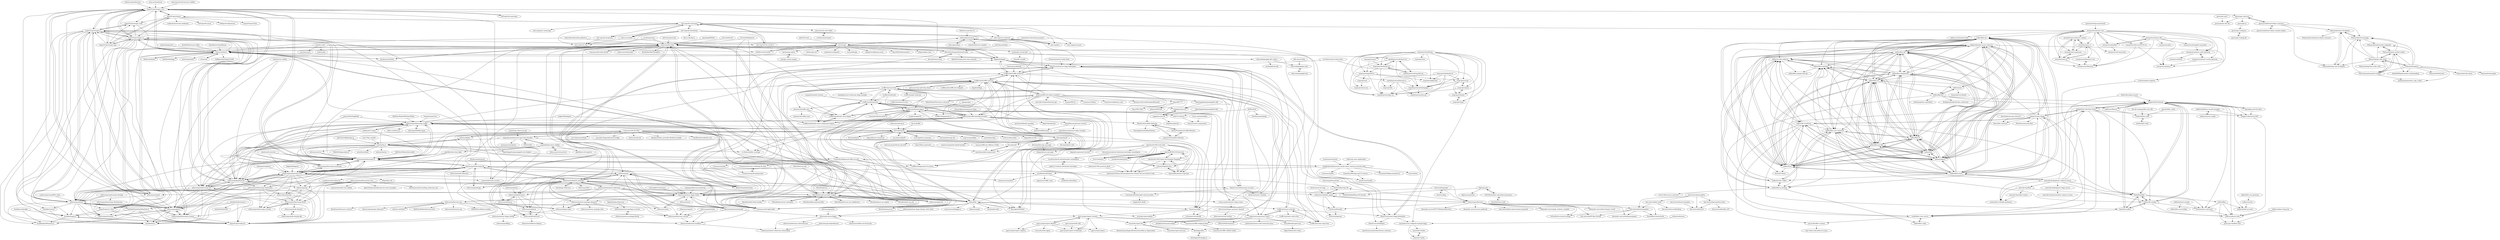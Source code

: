 digraph G {
"ethereum/pyethereum" -> "AugurProject/augur-core" ["e"=1]
"trufflesuite/drizzle" -> "truffle-box/drizzle-box" ["e"=1]
"trufflesuite/drizzle" -> "trufflesuite/drizzle-legacy" ["e"=1]
"trufflesuite/drizzle" -> "truffle-box/react-box" ["e"=1]
"okTurtles/dnschain" -> "ethereum/btcrelay" ["e"=1]
"AugurProject/augur" -> "AugurProject/augur-core"
"AugurProject/augur" -> "AugurProject/augur-node"
"AugurProject/augur" -> "AugurProject/augur-app"
"AugurProject/augur" -> "AugurProject/augur-ui"
"AugurProject/augur" -> "AugurProject/turbo"
"AugurProject/augur" -> "celo-org/celo-monorepo"
"AugurProject/augur" -> "makerdao/awesome-makerdao" ["e"=1]
"AugurProject/augur" -> "0xProject/0x-mesh" ["e"=1]
"AugurProject/augur" -> "UMAprotocol/protocol" ["e"=1]
"emn178/js-sha256" -> "indutny/bn.js" ["e"=1]
"MyEtherWallet/MyEtherWallet" -> "ethereumjs/ethereumjs-wallet" ["e"=1]
"celo-org/celo-monorepo" -> "celo-org/celo-blockchain"
"celo-org/celo-monorepo" -> "celo-org/celo-proposals"
"celo-org/celo-monorepo" -> "valora-inc/wallet"
"celo-org/celo-monorepo" -> "celo-org/celo-monorepo"
"celo-org/celo-monorepo" -> "celo-org/celo-composer"
"celo-org/celo-monorepo" -> "celo-org/celo-bls-snark-rs"
"celo-org/celo-monorepo" -> "celo-org/react-celo"
"celo-org/celo-monorepo" -> "celo-org/docs"
"celo-org/celo-monorepo" -> "celo-org/governance"
"celo-org/celo-monorepo" -> "celo-org/optics-monorepo"
"celo-org/celo-monorepo" -> "AugurProject/augur"
"celo-org/celo-monorepo" -> "jmrossy/celo-web-wallet"
"celo-org/celo-monorepo" -> "oasisprotocol/oasis-core"
"celo-org/celo-blockchain" -> "celo-org/celo-monorepo"
"celo-org/celo-blockchain" -> "celo-org/celo-proposals"
"celo-org/celo-blockchain" -> "celo-org/celo-bls-snark-rs"
"celo-org/celo-blockchain" -> "celo-org/celo-composer"
"celo-org/celo-blockchain" -> "valora-inc/wallet"
"celo-org/celo-blockchain" -> "Kava-Labs/kava" ["e"=1]
"celo-org/celo-blockchain" -> "celo-org/react-celo"
"celo-org/celo-blockchain" -> "celo-org/docs"
"OpenBazaar/OpenBazaar" -> "etherex/etherex" ["e"=1]
"oasisprotocol/oasis-core" -> "oasislabs/oasis-ethwasi-runtime"
"oasisprotocol/oasis-core" -> "oasisprotocol/oasis-sdk"
"oasisprotocol/oasis-core" -> "oasisprotocol/wallet"
"oasisprotocol/oasis-core" -> "oasislabs/oasis-rs"
"oasisprotocol/oasis-core" -> "oasislabs/oasis-gateway"
"oasisprotocol/oasis-core" -> "oasislabs/oasis.js"
"oasisprotocol/oasis-core" -> "oasisprotocol/curve25519-voi"
"oasisprotocol/oasis-core" -> "oasisprotocol/deoxysii"
"oasisprotocol/oasis-core" -> "oasisprotocol/oasis-rosetta-gateway"
"oasisprotocol/oasis-core" -> "oasisprotocol/community"
"oasisprotocol/oasis-core" -> "onflow/flow-go"
"oasisprotocol/oasis-core" -> "oasisprotocol/nexus"
"oasisprotocol/oasis-core" -> "oasisprotocol/oasis-web3-gateway"
"oasisprotocol/oasis-core" -> "kadena-io/chainweb-node" ["e"=1]
"ethereumjs/ethereumjs-lib" -> "ethereumjs/geth.js"
"ethereumjs/ethereumjs-lib" -> "ethereumjs/ethrpc"
"ethereumjs/ethereumjs-lib" -> "wanderer/node-ethereum"
"ethereumjs/ethereumjs-lib" -> "AugurProject/augur.js"
"ethereumjs/ethereumjs-lib" -> "ethereumjs/ethereumjs-blockchain"
"ethereumjs/ethereumjs-lib" -> "ethereum/mix"
"ethereumjs/ethereumjs-lib" -> "ethereumjs/ethereumjs-connect"
"ethereumjs/ethereumjs-lib" -> "ethereum/webthree-umbrella"
"ethereumjs/ethereumjs-lib" -> "ethereum/node-ethereum"
"ethereumjs/ethereumjs-lib" -> "ethereumjs/ethereumjs-tx"
"ethereumjs/ethereumjs-lib" -> "ethereumjs/keythereum"
"ethereumjs/ethereumjs-lib" -> "ethereum/meteor-dapp-wallet"
"ethereumjs/ethereumjs-lib" -> "ethereum/pyethapp" ["e"=1]
"ethereumjs/ethereumjs-lib" -> "ethereumjs/ethereumjs-util"
"ethereumjs/ethereumjs-lib" -> "vbuterin/bitcoinjs-lib"
"vbuterin/pybitcointools" -> "vbuterin/pyethereum" ["e"=1]
"vbuterin/pybitcointools" -> "vbuterin/bitcoinjs-lib" ["e"=1]
"signalapp/BitHub" -> "ethereum/btcrelay" ["e"=1]
"vbuterin/pyethereum" -> "alexander-morris/koii-dumper-reveal"
"vbuterin/pyethereum" -> "alexander-morris/IFTTT-Webhook-Resolver"
"vbuterin/pyethereum" -> "alexander-morris/cursor-jailbreak"
"vbuterin/pyethereum" -> "koii-network/koii-improvement-proposals"
"vbuterin/pyethereum" -> "alexander-morris/gulp_website_compiler"
"vbuterin/pyethereum" -> "SoYan500/vsvtrend-strategy"
"vbuterin/pyethereum" -> "koii-network/API-Key-Fetcher"
"vbuterin/pyethereum" -> "alexander-morris/thebananasgame"
"vbuterin/pyethereum" -> "PatrickKish1/pulsetrade"
"vbuterin/pyethereum" -> "koii-network/task-template"
"vbuterin/pyethereum" -> "vbuterin/scalability_paper"
"vbuterin/pyethereum" -> "vbuterin/bitcoinjs-lib"
"vbuterin/pyethereum" -> "vbuterin/2fawallet"
"indutny/elliptic" -> "indutny/bn.js" ["e"=1]
"indutny/elliptic" -> "bitcoinjs/bip39" ["e"=1]
"indutny/elliptic" -> "ethereumjs/ethereumjs-util" ["e"=1]
"bitcoinjs/bip39" -> "bitcoinjs/bip32"
"bitcoinjs/bip39" -> "ethereumjs/ethereumjs-wallet"
"bitcoinjs/bip39" -> "bitpay/bitcore-mnemonic" ["e"=1]
"bitcoinjs/bip39" -> "iancoleman/bip39" ["e"=1]
"bitcoinjs/bip39" -> "bitcoinjs/bip38"
"bitcoinjs/bip39" -> "trezor/python-mnemonic" ["e"=1]
"bitcoinjs/bip39" -> "bitcoinjs/bitcoinjs-lib" ["e"=1]
"bitcoinjs/bip39" -> "cryptocoinjs/hdkey"
"bitcoinjs/bip39" -> "ethereumjs/ethereumjs-util"
"bitcoinjs/bip39" -> "bitcoinjs/bip32-utils"
"bitcoinjs/bip39" -> "Consensys/eth-lightwallet" ["e"=1]
"bitcoinjs/bip39" -> "satoshilabs/slips" ["e"=1]
"bitcoinjs/bip39" -> "indutny/elliptic" ["e"=1]
"bitcoinjs/bip39" -> "OutCast3k/coinbin" ["e"=1]
"bitcoinjs/bip39" -> "bitpay/bitcore-lib" ["e"=1]
"dchest/tweetnacl-js" -> "bitcoinjs/bip39" ["e"=1]
"Savjee/SavjeeCoin" -> "ethereumjs/ethereumjs-wallet" ["e"=1]
"cryptofinlabs/canoe-solidity" -> "etherscan/writecontract" ["e"=1]
"cryptofinlabs/canoe-solidity" -> "gobitfly/erc20-explorer" ["e"=1]
"cryptofinlabs/canoe-solidity" -> "miguelmota/ethereum-input-data-decoder"
"cryptofinlabs/canoe-solidity" -> "gobitfly/etherchain-light" ["e"=1]
"cryptofinlabs/canoe-solidity" -> "ethereumjs/ethereumjs-abi"
"OpenZeppelin/openzeppelin-labs" -> "zeppelinos/zos-lib" ["e"=1]
"hpyhacking/peatio" -> "etherex/etherex" ["e"=1]
"bitcoinjs/bip38" -> "bitcoinjs/bip32-utils"
"bitcoinjs/bip38" -> "iancoleman/keycompression"
"bitcoinjs/bip38" -> "nomorecoin/python-bip38-testing"
"bitcoinjs/bip38" -> "bitcoinjs/bitcoinjs-message"
"bitcoinjs/bip38" -> "bitcoinjs/bip39"
"bitcoinjs/bip38" -> "fartcoin-project/brute_force38"
"bitcoinjs/bip38" -> "bitcoinjs/wif"
"opengsn/gsn" -> "trufflesuite/drizzle-legacy" ["e"=1]
"NomicFoundation/truffle-flattener" -> "BlockCatIO/solidity-flattener" ["e"=1]
"NomicFoundation/truffle-flattener" -> "poanetwork/solidity-flattener" ["e"=1]
"MetaMask/core" -> "MetaMask/web3-provider-engine" ["e"=1]
"AugurProject/augur-app" -> "AugurProject/augur-node"
"AugurProject/augur-app" -> "AugurProject/augur-ui"
"AugurProject/augur-app" -> "AugurProject/augur"
"AugurProject/augur-app" -> "AugurProject/augur-core"
"AugurProject/augur-app" -> "AugurProject/augur.js"
"AugurProject/augur-app" -> "AugurProject/v1-docs"
"SjorsO/keys-generator" -> "iancoleman/keycompression" ["e"=1]
"gnosis/MultiSigWallet" -> "ethereumjs/ethereumjs-wallet" ["e"=1]
"gnosis/MultiSigWallet" -> "ethereumjs/ethereumjs-tx" ["e"=1]
"gnosis/conditional-tokens-contracts" -> "gnosis/conditional-tokens-market-makers"
"gnosis/conditional-tokens-contracts" -> "Polymarket/uma-ctf-adapter"
"gnosis/conditional-tokens-contracts" -> "Polymarket/ctf-exchange"
"gnosis/conditional-tokens-contracts" -> "gnosis/pm-contracts"
"gnosis/conditional-tokens-contracts" -> "Polymarket/neg-risk-ctf-adapter"
"renproject/hyperdrive" -> "renproject/aw"
"renproject/hyperdrive" -> "renproject/mercury"
"renproject/hyperdrive" -> "renproject/lightnode"
"renproject/hyperdrive" -> "renproject/surge"
"renproject/hyperdrive" -> "republicprotocol/go-sss"
"ethereum/homebrew-ethereum" -> "ethereum/webthree-umbrella"
"ethereum/homebrew-ethereum" -> "ethereum/mix"
"ethereum/homebrew-ethereum" -> "ethereum/meteor-dapp-wallet"
"ethereum/homebrew-ethereum" -> "ethereum/libethereum"
"ethereum/homebrew-ethereum" -> "ethereum/ethereum-console"
"ethereum/homebrew-ethereum" -> "ethereum/ethereum-buildbot"
"ethereum/homebrew-ethereum" -> "ethereum/serpent"
"ethereum/homebrew-ethereum" -> "ethereum/meteor-package-elements"
"ethereum/homebrew-ethereum" -> "ethereum/homestead-guide"
"ethereum/homebrew-ethereum" -> "EthEmbedded/Raspi-Eth-Install"
"ethereum/homebrew-ethereum" -> "vbuterin/scalability_paper"
"truffle-box/drizzle-box" -> "trufflesuite/drizzle-react-legacy"
"truffle-box/drizzle-box" -> "trufflesuite/drizzle-react-components-legacy"
"truffle-box/drizzle-box" -> "trufflesuite/drizzle-legacy"
"truffle-box/drizzle-box" -> "truffle-box/react-box"
"truffle-box/drizzle-box" -> "zeppelinos/zos-cli"
"truffle-box/drizzle-box" -> "adrianmcli/truffle-next"
"truffle-box/drizzle-box" -> "trufflesuite/truffle-hdwallet-provider"
"truffle-box/drizzle-box" -> "musteka-la/mustekala"
"ibrunotome/udacity-blockchain-developer-nanodegree" -> "lucribas/udacity-blockchaindev-nanodegree"
"indutny/bn.js" -> "indutny/elliptic" ["e"=1]
"indutny/bn.js" -> "ethereumjs/ethereumjs-util"
"indutny/bn.js" -> "ethereumjs/ethereumjs-monorepo" ["e"=1]
"indutny/bn.js" -> "MikeMcl/bignumber.js" ["e"=1]
"indutny/bn.js" -> "duaraghav8/Ethlint" ["e"=1]
"indutny/bn.js" -> "bitcoinjs/bip39"
"indutny/bn.js" -> "OpenZeppelin/openzeppelin-test-helpers" ["e"=1]
"indutny/bn.js" -> "ethereumjs/ethereumjs-tx"
"indutny/bn.js" -> "ethereum/solc-js" ["e"=1]
"indutny/bn.js" -> "ethereumjs/ethereumjs-wallet"
"indutny/bn.js" -> "protofire/solhint" ["e"=1]
"indutny/bn.js" -> "ethjs/ethjs"
"indutny/bn.js" -> "sc-forks/solidity-coverage" ["e"=1]
"indutny/bn.js" -> "indutny/hash.js"
"indutny/bn.js" -> "ethereumjs/keythereum"
"decred/atomicswap" -> "AltCoinExchange/ethatomicswap" ["e"=1]
"decred/atomicswap" -> "ethereum/btcrelay" ["e"=1]
"pubkey/eth-crypto" -> "ethereumjs/ethereumjs-util" ["e"=1]
"pubkey/eth-crypto" -> "ethereumjs/ethereumjs-wallet" ["e"=1]
"pubkey/eth-crypto" -> "ethereumjs/ethereumjs-tx" ["e"=1]
"MetaMask/KeyringController" -> "MetaMask/web3-provider-engine" ["e"=1]
"iancoleman/keycompression" -> "bitcoinjs/wif"
"spacemeshos/go-spacemesh" -> "oasisprotocol/oasis-core" ["e"=1]
"vbuterin/cult-of-craig" -> "vbuterin/scalability_paper"
"eventeum/eventeum" -> "muellerberndt/awesome-mythx-smart-contract-security-tools" ["e"=1]
"AltCoinExchange/ethatomicswap" -> "decred/atomicswap" ["e"=1]
"AltCoinExchange/ethatomicswap" -> "republicprotocol/renex-sol"
"AltCoinExchange/ethatomicswap" -> "ethereum/btcrelay"
"AltCoinExchange/ethatomicswap" -> "SpankChain/general-state-channels" ["e"=1]
"trufflesuite/drizzle-legacy" -> "trufflesuite/drizzle-react-legacy"
"trufflesuite/drizzle-legacy" -> "trufflesuite/drizzle-react-components-legacy"
"trufflesuite/drizzle-legacy" -> "truffle-box/drizzle-box"
"trufflesuite/drizzle-legacy" -> "truffle-box/react-uport-box"
"trufflesuite/drizzle-legacy" -> "trufflesuite/truffle-hdwallet-provider"
"trufflesuite/drizzle-legacy" -> "coopermaruyama/react-web3"
"trufflesuite/drizzle-legacy" -> "ticket721/ethvtx"
"trufflesuite/drizzle-legacy" -> "trufflesuite/ganache-ui" ["e"=1]
"trufflesuite/drizzle-legacy" -> "trufflesuite/truffle-contract"
"trufflesuite/drizzle-legacy" -> "ethjs/ethjs"
"trufflesuite/drizzle-legacy" -> "Consensys/ethql" ["e"=1]
"trufflesuite/drizzle-legacy" -> "sc-forks/solidity-coverage" ["e"=1]
"trufflesuite/drizzle-legacy" -> "aragon/aragonOS" ["e"=1]
"trufflesuite/drizzle-legacy" -> "ConsenSysDiligence/truffle-security"
"trufflesuite/drizzle-legacy" -> "ConsenSysMesh/rimble-ui" ["e"=1]
"trufflesuite/drizzle-react-components-legacy" -> "trufflesuite/drizzle-react-legacy"
"trufflesuite/drizzle-react-components-legacy" -> "truffle-box/drizzle-box"
"trufflesuite/drizzle-react-components-legacy" -> "trufflesuite/drizzle-legacy"
"xf00f/web3x" -> "ticket721/ethvtx"
"xf00f/web3x" -> "vulcanize/vulcanizedb"
"xf00f/web3x" -> "TomShacham/http4js"
"OpenZeppelin/openzeppelin-test-helpers" -> "ConsenSysDiligence/truffle-security" ["e"=1]
"ethhub-io/ethhub" -> "ethereum/ethereum-org" ["e"=1]
"ethersphere/swarm" -> "ethersphere/bee" ["e"=1]
"ethersphere/swarm" -> "ethersphere/swarm"
"ethersphere/swarm" -> "nolash/ethereum-samples"
"ethersphere/swarm" -> "axic/mango"
"ethersphere/swarm" -> "ethereum/swarm-dapps"
"cryppadotta/dotta-license" -> "truffle-box/drizzle-box" ["e"=1]
"ethereumjs/rlp" -> "ethereumjs/ethereumjs-block"
"ethereumjs/rlp" -> "ethereumjs/ethashjs"
"ethereumjs/rlp" -> "ethereumjs/ethereumjs-account"
"ethereumjs/rlp" -> "AugurProject/sidecoin"
"dapperlabs/nba-smart-contracts" -> "onflow/flow-nft"
"dapperlabs/nba-smart-contracts" -> "onflow/flow-ft"
"dapperlabs/nba-smart-contracts" -> "onflow/kitty-items"
"dapperlabs/nba-smart-contracts" -> "onflow/fcl-js"
"dapperlabs/nba-smart-contracts" -> "onflow/cadence"
"dapperlabs/nba-smart-contracts" -> "onflow/flow"
"dapperlabs/nba-smart-contracts" -> "bebner/crypto-dappy"
"dapperlabs/nba-smart-contracts" -> "onflow/nft-storefront"
"dapperlabs/nba-smart-contracts" -> "onflow/flow-go-sdk"
"dapperlabs/nba-smart-contracts" -> "blocto/fcl-demo"
"dapperlabs/nba-smart-contracts" -> "onflow/flow-core-contracts"
"dapperlabs/nba-smart-contracts" -> "onflow/flow-playground"
"dapperlabs/nba-smart-contracts" -> "onflow/flow-cli"
"dapperlabs/nba-smart-contracts" -> "rrrkren/topshot-explorer"
"dapperlabs/nba-smart-contracts" -> "onflow/fcl-dev-wallet"
"feross/buffer" -> "bitcoinjs/bip39" ["e"=1]
"paritytech/finality-grandpa" -> "paritytech/fleetwood" ["e"=1]
"gnosis/conditional-tokens-market-makers" -> "gnosis/conditional-tokens-contracts"
"muellerberndt/sabre" -> "cleanunicorn/mythos"
"muellerberndt/sabre" -> "tagomaru/truffle-sca2t"
"muellerberndt/sabre" -> "muellerberndt/solfuzz"
"btcsuite/btcutil" -> "ethereum/btcrelay" ["e"=1]
"renproject/ren-js" -> "renproject/hyperdrive"
"renproject/ren-js" -> "renproject/darknode-sol"
"Consensys/ethql" -> "coopermaruyama/react-web3" ["e"=1]
"Consensys/ethql" -> "musteka-la/mustekala" ["e"=1]
"Consensys/ethql" -> "vulcanize/vulcanizedb" ["e"=1]
"Consensys/ethql" -> "uport-project/uport-connect" ["e"=1]
"Consensys/ethql" -> "ethjs/ethjs" ["e"=1]
"celo-org/celo-bls-snark-rs" -> "celo-org/celo-monorepo"
"celo-org/celo-proposals" -> "celo-org/react-celo"
"OpenZeppelin/openzeppelin-sdk" -> "zeppelinos/zos-cli" ["e"=1]
"ticket721/ethvtx" -> "horyus/vortex-components"
"distribuyed/index" -> "AltCoinExchange/ethatomicswap" ["e"=1]
"uport-project/ethr-did" -> "uport-project/uport-credentials" ["e"=1]
"ConsenSysMesh/rimble-ui" -> "trufflesuite/drizzle-legacy" ["e"=1]
"ConsenSysMesh/rimble-ui" -> "truffle-box/drizzle-box" ["e"=1]
"udacity/nd1309_practice_block" -> "udacity/nd1309-p2-Decentralized-Star-Notary-Service-Starter-Code"
"udacity/nd1309-work-code" -> "udacity/BCND-C6-Exercises"
"udacity/nd1309-work-code" -> "udacity/nd1309-Project-6b-Example-Template"
"udacity/nd1309-work-code" -> "udacity/Blockchain-Capstone"
"udacity/nd1309-work-code" -> "udacity/FlightSurety"
"udacity/nd1309-work-code" -> "VictorTaelin/lrs"
"udacity/nd1309-work-code" -> "bigmob/cryptosteel-tutorial"
"udacity/nd1309-work-code" -> "muellerberndt/mythril"
"udacity/nd1309-work-code" -> "bitpay/bitcore-message"
"udacity/nd1309-work-code" -> "ibrunotome/udacity-blockchain-developer-nanodegree"
"udacity/nd1309-work-code" -> "udacity/nd1309-p2-Decentralized-Star-Notary-Service-Starter-Code"
"udacity/FlightSurety" -> "udacity/BCND-C6-Exercises"
"udacity/FlightSurety" -> "udacity/nd1309-Project-6b-Example-Template"
"udacity/FlightSurety" -> "udacity/Blockchain-Capstone"
"udacity/FlightSurety" -> "udacity/nd1309-p2-Decentralized-Star-Notary-Service-Starter-Code"
"udacity/nd1309-Project-6b-Example-Template" -> "udacity/BCND-C6-Exercises"
"udacity/nd1309-Project-6b-Example-Template" -> "udacity/FlightSurety"
"udacity/nd1309-Project-6b-Example-Template" -> "udacity/Blockchain-Capstone"
"udacity/nd1309-Project-6b-Example-Template" -> "udacity/nd1309-p2-Decentralized-Star-Notary-Service-Starter-Code"
"udacity/BCND-C6-Exercises" -> "udacity/FlightSurety"
"udacity/BCND-C6-Exercises" -> "udacity/nd1309-Project-6b-Example-Template"
"udacity/BCND-C6-Exercises" -> "udacity/Blockchain-Capstone"
"udacity/BCND-C6-Exercises" -> "udacity/nd1309-p2-Decentralized-Star-Notary-Service-Starter-Code"
"udacity/BCND-C6-Exercises" -> "muellerberndt/mythril"
"udacity/BCND-C6-Exercises" -> "VictorTaelin/lrs"
"udacity/Blockchain-Capstone" -> "udacity/FlightSurety"
"udacity/Blockchain-Capstone" -> "udacity/BCND-C6-Exercises"
"udacity/Blockchain-Capstone" -> "udacity/nd1309-Project-6b-Example-Template"
"etherscan/writecontract" -> "cryptofinlabs/canoe-solidity" ["e"=1]
"vbuterin/bitcoinjs-lib" -> "vbuterin/scalability_paper"
"vbuterin/bitcoinjs-lib" -> "vbuterin/2fawallet"
"0xjac/ERC777" -> "jbaylina/ERC820"
"0xjac/ERC777" -> "0xjac/ERC1820"
"ConsenSysDiligence/truffle-security" -> "Consensys/security-workshop-for-devs"
"ConsenSysDiligence/truffle-security" -> "Consensys/armlet"
"ConsenSysDiligence/truffle-security" -> "cleanunicorn/mythos"
"ConsenSysDiligence/truffle-security" -> "Consensys/mythx-playground"
"ConsenSysDiligence/truffle-security" -> "muellerberndt/awesome-mythx-smart-contract-security-tools"
"ConsenSysDiligence/truffle-security" -> "muellerberndt/sabre"
"wlox/wlox" -> "etherex/etherex" ["e"=1]
"ConsenSysMesh/py-eip712-structs" -> "mmalvarez/Gazelle"
"muellerberndt/awesome-mythx-smart-contract-security-tools" -> "ConsenSysDiligence/truffle-security"
"muellerberndt/awesome-mythx-smart-contract-security-tools" -> "muellerberndt/sabre"
"muellerberndt/awesome-mythx-smart-contract-security-tools" -> "ConsenSysDiligence/mythx-cli"
"muellerberndt/awesome-mythx-smart-contract-security-tools" -> "crytic/etheno" ["e"=1]
"muellerberndt/awesome-mythx-smart-contract-security-tools" -> "mmalvarez/Gazelle"
"muellerberndt/awesome-mythx-smart-contract-security-tools" -> "Consensys/pythx"
"muellerberndt/awesome-mythx-smart-contract-security-tools" -> "ConsenSysMesh/py-eip712-structs"
"trufflesuite/drizzle-react-legacy" -> "trufflesuite/drizzle-react-components-legacy"
"trufflesuite/drizzle-react-legacy" -> "truffle-box/drizzle-box"
"trufflesuite/drizzle-react-legacy" -> "trufflesuite/drizzle-legacy"
"adrianmcli/truffle-next" -> "trufflesuite/drizzle-react-components-legacy"
"adrianmcli/truffle-next" -> "adrianmcli/truffle-react"
"adrianmcli/truffle-next" -> "trufflesuite/drizzle-react-legacy"
"openethereum/pwasm-tutorial" -> "paritytech/fleetwood"
"openethereum/pwasm-tutorial" -> "openethereum/pwasm-token-example"
"republicprotocol/renex-sol" -> "republicprotocol/republic-go"
"republicprotocol/renex-sol" -> "republicprotocol/whitepaper"
"republicprotocol/renex-sol" -> "renproject/darknode-sol"
"republicprotocol/renex-sol" -> "republicprotocol/go-sss"
"zeppelinos/zos-cli" -> "zeppelinos/zos-lib"
"renproject/aw" -> "renproject/mercury"
"ethereumjs/merkle-patricia-tree" -> "ethereumjs/rlp"
"ethereumjs/merkle-patricia-tree" -> "ebuchman/understanding_ethereum_trie"
"ethereumjs/merkle-patricia-tree" -> "ethereumjs/ethrpc"
"ethereumjs/merkle-patricia-tree" -> "ethereumjs/ethereumjs-block"
"ethereumjs/merkle-patricia-tree" -> "ameensol/merkle-tree-solidity" ["e"=1]
"ethereumjs/merkle-patricia-tree" -> "gabrocheleau/merkle-patricia-trees-examples"
"ethereumjs/merkle-patricia-tree" -> "AugurProject/sidecoin"
"Consensys/security-workshop-for-devs" -> "Consensys/mythx-playground"
"renproject/darknode-cli" -> "republicprotocol/whitepaper"
"renproject/darknode-cli" -> "republicprotocol/go-sss"
"renproject/darknode-cli" -> "renproject/lightnode"
"renproject/darknode-cli" -> "republicprotocol/co-go"
"renproject/darknode-cli" -> "renproject/surge"
"renproject/darknode-sol" -> "republicprotocol/republic-go"
"renproject/darknode-sol" -> "renproject/hyperdrive"
"renproject/darknode-sol" -> "republicprotocol/renex-sol"
"renproject/darknode-sol" -> "renproject/kv"
"republicprotocol/republic-go" -> "renproject/darknode-sol"
"republicprotocol/republic-go" -> "republicprotocol/renex-sol"
"republicprotocol/republic-go" -> "republicprotocol/whitepaper"
"Consensys/mythx-playground" -> "Consensys/security-workshop-for-devs"
"oasislabs/oasis-ethwasi-runtime" -> "oasislabs/oasis.js"
"oasislabs/oasis-ethwasi-runtime" -> "oasislabs/oasis-gateway"
"oasislabs/oasis-ethwasi-runtime" -> "oasislabs/oasis-rs"
"vbuterin/2fawallet" -> "vbuterin/diagrams"
"zeppelinos/zos-lib" -> "zeppelinos/zos-cli"
"zeppelinos/zos-lib" -> "zeppelinos/kernel"
"republicprotocol/zksnark-rs" -> "republicprotocol/go-sss"
"republicprotocol/zksnark-rs" -> "republicprotocol/whitepaper"
"republicprotocol/zksnark-rs" -> "renproject/kv"
"republicprotocol/zksnark-rs" -> "republicprotocol/co-go"
"oasislabs/oasis-gateway" -> "oasislabs/oasis.js"
"oasislabs/oasis-gateway" -> "oasislabs/oasis-ethwasi-runtime"
"gnosis/dx-react" -> "gnosis/gnosis-dev-kit"
"oasislabs/oasis.js" -> "oasislabs/oasis-gateway"
"oasislabs/oasis.js" -> "oasislabs/oasis-ethwasi-runtime"
"oasislabs/oasis.js" -> "oasisprotocol/deoxysii"
"oasislabs/oasis.js" -> "oasislabs/oasis-rs"
"republicprotocol/whitepaper" -> "republicprotocol/go-sss"
"republicprotocol/whitepaper" -> "republicprotocol/co-go"
"oasislabs/oasis-rs" -> "oasislabs/oasis.js"
"oasislabs/oasis-rs" -> "oasislabs/oasis-gateway"
"oasislabs/oasis-rs" -> "oasislabs/oasis-ethwasi-runtime"
"oasislabs/oasis-rs" -> "oasisprotocol/deoxysii"
"oasislabs/oasis-rs" -> "oasisprotocol/deoxysii-rust"
"oasisprotocol/deoxysii" -> "oasisprotocol/deoxysii-rust"
"oasisprotocol/deoxysii-rust" -> "oasisprotocol/deoxysii"
"ethereum/dapp-bin" -> "ethereum/btcrelay" ["e"=1]
"ethereum/dapp-bin" -> "ethereum/meteor-dapp-wallet" ["e"=1]
"ethereum/dapp-bin" -> "trufflesuite/truffle-contract" ["e"=1]
"ethereum/dapp-bin" -> "AugurProject/augur-core" ["e"=1]
"iancoleman/bip39" -> "bitcoinjs/bip39" ["e"=1]
"renproject/multichain" -> "renproject/hyperdrive"
"renproject/multichain" -> "renproject/surge"
"renproject/multichain" -> "renproject/pack"
"renproject/multichain" -> "renproject/ren-js"
"renproject/multichain" -> "renproject/darknode-sol"
"renproject/multichain" -> "republicprotocol/zksnark-rs"
"renproject/multichain" -> "republicprotocol/go-sss"
"renproject/multichain" -> "renproject/lightnode"
"renproject/multichain" -> "renproject/shamir"
"renproject/multichain" -> "renproject/ren"
"renproject/multichain" -> "republicprotocol/whitepaper"
"renproject/multichain" -> "renproject/mpc"
"onflow/cadence" -> "onflow/fcl-js"
"onflow/cadence" -> "onflow/flow"
"onflow/cadence" -> "onflow/flow-go-sdk"
"onflow/cadence" -> "onflow/flow-playground"
"onflow/cadence" -> "onflow/flow-ft"
"onflow/cadence" -> "onflow/flow-cli"
"onflow/cadence" -> "onflow/flow-nft"
"onflow/cadence" -> "onflow/flow-go"
"onflow/cadence" -> "onflow/flow-emulator"
"onflow/cadence" -> "onflow/kitty-items"
"onflow/cadence" -> "dapperlabs/nba-smart-contracts"
"onflow/cadence" -> "onflow/flow-core-contracts"
"onflow/cadence" -> "onflow/vscode-cadence"
"onflow/cadence" -> "onflow/nft-storefront"
"onflow/cadence" -> "ph0ph0/Get-The-Flow-Down"
"ipfs-inactive/js-ipfs-http-client" -> "trufflesuite/truffle-contract" ["e"=1]
"jmrossy/celo-web-wallet" -> "zviadm/celoterminal"
"ethereumjs/ethereumjs-util" -> "ethereumjs/ethereumjs-tx"
"ethereumjs/ethereumjs-util" -> "ethereumjs/keythereum"
"ethereumjs/ethereumjs-util" -> "ethereumjs/ethereumjs-wallet"
"ethereumjs/ethereumjs-util" -> "ethereumjs/ethrpc"
"ethereumjs/ethereumjs-util" -> "ethereumjs/rlp"
"ethereumjs/ethereumjs-util" -> "ethereumjs/ethereumjs-blockchain"
"ethereumjs/ethereumjs-util" -> "ethereumjs/ethereumjs-abi"
"ethereumjs/ethereumjs-util" -> "ethereumjs/ethereumjs-block"
"ethereumjs/ethereumjs-util" -> "ethereumjs/ethereumjs-account"
"ethereumjs/ethereumjs-util" -> "ethereumjs/ethereumjs-monorepo" ["e"=1]
"ethereumjs/ethereumjs-util" -> "ethjs/ethjs"
"ethereumjs/ethereumjs-util" -> "ethereumjs/geth.js"
"ethereumjs/ethereumjs-util" -> "cosmos/ethermint-archive" ["e"=1]
"ethereumjs/ethereumjs-util" -> "ethjs/ethjs-util"
"ethereumjs/ethereumjs-util" -> "ethereumjs/ethashjs"
"ethersphere/bee" -> "ethersphere/swarm" ["e"=1]
"onflow/flow-nft" -> "onflow/flow-ft"
"onflow/flow-nft" -> "onflow/fcl-js"
"onflow/flow-nft" -> "onflow/flow-playground"
"onflow/flow-nft" -> "onflow/cadence"
"onflow/flow-nft" -> "onflow/flow"
"onflow/flow-nft" -> "onflow/flow-go-sdk"
"onflow/flow-nft" -> "onflow/flow-cli"
"onflow/flow-nft" -> "onflow/kitty-items"
"onflow/flow-nft" -> "dapperlabs/nba-smart-contracts"
"onflow/flow-nft" -> "onflow/flow-emulator"
"onflow/flow-nft" -> "onflow/nft-storefront"
"onflow/flow-nft" -> "onflow/flow-core-contracts"
"onflow/flow-nft" -> "onflow/flow-go"
"onflow/flow-nft" -> "onflow/vscode-cadence"
"onflow/flow-nft" -> "onflow/fcl-dev-wallet"
"etherex/etherex" -> "ethereum/btcrelay"
"etherex/etherex" -> "dapphub/dapple" ["e"=1]
"etherex/etherex" -> "ethereum/serpent"
"etherex/etherex" -> "blockchainsllc/DAO" ["e"=1]
"etherex/etherex" -> "AugurProject/augur-core"
"etherex/etherex" -> "HydraChain/hydrachain" ["e"=1]
"etherex/etherex" -> "cosmos/ethermint-archive" ["e"=1]
"etherex/etherex" -> "wlox/wlox" ["e"=1]
"etherex/etherex" -> "bokkypoobah/TokenTrader" ["e"=1]
"etherex/etherex" -> "blinktrade/bitex" ["e"=1]
"etherex/etherex" -> "SafeMarket/dapp"
"etherex/etherex" -> "AugurProject/augur-ui"
"etherex/etherex" -> "AugurProject/augur.js"
"etherex/etherex" -> "Consensys/eth-lightwallet" ["e"=1]
"etherex/etherex" -> "jorisbontje/sleth"
"casascius/Bitcoin-Address-Utility" -> "iancoleman/keycompression" ["e"=1]
"onflow/fcl-js" -> "onflow/flow-go-sdk"
"onflow/fcl-js" -> "onflow/flow-playground"
"onflow/fcl-js" -> "onflow/flow-ft"
"onflow/fcl-js" -> "onflow/flow"
"onflow/fcl-js" -> "onflow/cadence"
"onflow/fcl-js" -> "onflow/flow-nft"
"onflow/fcl-js" -> "onflow/flow-cli"
"onflow/fcl-js" -> "onflow/kitty-items"
"onflow/fcl-js" -> "onflow/flow-emulator"
"onflow/fcl-js" -> "dapperlabs/nba-smart-contracts"
"onflow/fcl-js" -> "onflow/nft-storefront"
"onflow/fcl-js" -> "blocto/fcl-demo"
"onflow/fcl-js" -> "dapperlabs/freshmint"
"onflow/fcl-js" -> "onflow/flow-core-contracts"
"onflow/fcl-js" -> "onflow/flow-go"
"ethersphere/swarm" -> "SilentCicero/meteor-dapp-boilerplate"
"ethersphere/swarm" -> "trufflesuite/truffle-artifactor"
"AugurProject/augur-core" -> "AugurProject/augur-ui"
"AugurProject/augur-core" -> "AugurProject/augur.js"
"AugurProject/augur-core" -> "ethereumjs/ethrpc"
"AugurProject/augur-core" -> "AugurProject/augur-node"
"AugurProject/augur-core" -> "AugurProject/sidecoin"
"AugurProject/augur-core" -> "ethereumjs/geth.js"
"AugurProject/augur-core" -> "ethereumjs/keythereum"
"AugurProject/augur-core" -> "AugurProject/augur"
"AugurProject/augur-core" -> "AugurProject/v1-docs"
"AugurProject/augur-core" -> "ethereum/serpent"
"AugurProject/augur-core" -> "etherex/etherex"
"AugurProject/augur-core" -> "ethereumjs/ethereumjs-tx"
"AugurProject/augur-core" -> "AugurProject/augur-app"
"AugurProject/augur-core" -> "gnosis/pm-contracts"
"AugurProject/augur-core" -> "0xProject/0x-monorepo" ["e"=1]
"JuliaMath/Decimals.jl" -> "tinybike/fzero"
"JuliaMath/Decimals.jl" -> "tinybike/FiniteStateMachine.jl"
"JuliaMath/Decimals.jl" -> "AugurProject/sidecoin"
"JuliaMath/Decimals.jl" -> "JuliaMath/DecFP.jl"
"cubedro/eth-netstats" -> "ethereumjs/ethereumjs-tx" ["e"=1]
"cubedro/eth-netstats" -> "ethereumjs/ethereumjs-util" ["e"=1]
"ethereum-oasis-op/baseline" -> "muellerberndt/awesome-mythx-smart-contract-security-tools" ["e"=1]
"onflow/flow" -> "onflow/flow-go-sdk"
"onflow/flow" -> "onflow/fcl-js"
"onflow/flow" -> "onflow/cadence"
"onflow/flow" -> "onflow/flow-playground"
"onflow/flow" -> "onflow/flow-ft"
"onflow/flow" -> "onflow/flow-cli"
"onflow/flow" -> "onflow/flow-nft"
"onflow/flow" -> "onflow/flow-go"
"onflow/flow" -> "onflow/flow-emulator"
"onflow/flow" -> "dapperlabs/nba-smart-contracts"
"onflow/flow" -> "onflow/flow-core-contracts"
"onflow/flow" -> "onflow/kitty-items"
"onflow/flow" -> "onflow/vscode-cadence"
"onflow/flow-ft" -> "onflow/flow-playground"
"onflow/flow-ft" -> "onflow/flow-go-sdk"
"onflow/flow-ft" -> "onflow/fcl-js"
"onflow/flow-ft" -> "onflow/flow-nft"
"onflow/flow-ft" -> "onflow/flow"
"onflow/flow-ft" -> "onflow/cadence"
"onflow/flow-ft" -> "onflow/flow-cli"
"onflow/flow-ft" -> "onflow/vscode-cadence"
"onflow/flow-ft" -> "onflow/flow-core-contracts"
"onflow/flow-ft" -> "onflow/flow-emulator"
"onflow/flow-ft" -> "dapperlabs/nba-smart-contracts"
"onflow/flow-go" -> "onflow/cadence"
"onflow/flow-go" -> "onflow/flow"
"onflow/flow-go" -> "onflow/flow-cli"
"onflow/flow-go" -> "onflow/flow-go-sdk"
"onflow/flow-go" -> "onflow/fcl-js"
"onflow/flow-go" -> "onflow/flow-emulator"
"onflow/flow-go" -> "onflow/flow-nft"
"onflow/flow-go" -> "onflow/kitty-items"
"onflow/flow-go" -> "onflow/flow-ft"
"onflow/flow-go" -> "onflow/flow-core-contracts"
"onflow/flow-go" -> "onflow/flow-playground"
"onflow/flow-go" -> "dapperlabs/nba-smart-contracts"
"onflow/flow-go" -> "onflow/flip-fest"
"onflow/flow-go" -> "onflow/atree"
"onflow/flow-go" -> "onflow/vscode-cadence"
"galen211/udacity-blockchain-developer" -> "lucribas/udacity-blockchaindev-nanodegree"
"ethereum/serpent" -> "ethereum/btcrelay"
"ethereum/serpent" -> "ethereumjs/ethrpc"
"ethereum/serpent" -> "AugurProject/augur-core"
"ethereum/serpent" -> "etherex/etherex"
"ethereum/serpent" -> "ethereumjs/geth.js"
"ethereum/serpent" -> "AugurProject/augur.js"
"onflow/flow-core-contracts" -> "onflow/fcl-dev-wallet"
"onflow/flow-core-contracts" -> "onflow/flow-js-testing"
"onflow/flow-core-contracts" -> "onflow/vscode-cadence"
"onflow/flow-core-contracts" -> "onflow/nft-catalog"
"onflow/flow-core-contracts" -> "onflow/flow-ft"
"onflow/flow-core-contracts" -> "onflow/flow-emulator"
"onflow/flow-go-sdk" -> "onflow/flow-playground"
"onflow/flow-go-sdk" -> "onflow/flow-ft"
"onflow/flow-go-sdk" -> "onflow/fcl-js"
"onflow/flow-go-sdk" -> "onflow/flow"
"onflow/flow-go-sdk" -> "onflow/flow-cli"
"onflow/flow-go-sdk" -> "onflow/cadence"
"onflow/flow-go-sdk" -> "onflow/flow-nft"
"onflow/flow-go-sdk" -> "onflow/flow-emulator"
"onflow/flow-go-sdk" -> "onflow/flow-core-contracts"
"renproject/shamir" -> "renproject/mpc"
"renproject/shamir" -> "renproject/pack"
"renproject/mpc" -> "renproject/shamir"
"cryptocoinjs/secp256k1-node" -> "ethereumjs/ethrpc" ["e"=1]
"onflow/vscode-cadence" -> "onflow/flow-playground-api"
"onflow/vscode-cadence" -> "onflow/flow-js-testing"
"onflow/vscode-cadence" -> "onflow/flow-emulator"
"oasisprotocol/oasis-rosetta-gateway" -> "oasisprotocol/nexus"
"oasisprotocol/oasis-rosetta-gateway" -> "oasisprotocol/oasis-web3-gateway"
"ethereum/node-ethereum" -> "ethereum/meteor-dapp-catalog"
"ethereum/ethereum-buildbot" -> "ethereum/meteor-ethereum-networkinfo"
"orodio/flow-view-source" -> "onflow/flow-cadut"
"orodio/flow-view-source" -> "rayvin-flow/flow-scanner"
"bjartek/go-with-the-flow" -> "dapperlabs/freshmint"
"bjartek/go-with-the-flow" -> "DapperCollectives/CAST"
"Polymarket/polymarket-subgraph" -> "Polymarket/poly-market-maker"
"onflow/flow-playground" -> "onflow/flow-ft"
"onflow/flow-playground" -> "onflow/flow-go-sdk"
"onflow/flow-playground" -> "onflow/fcl-js"
"onflow/flow-playground" -> "onflow/flow-cli"
"onflow/flow-playground" -> "onflow/flow"
"onflow/flow-playground" -> "onflow/cadence"
"onflow/flow-playground" -> "onflow/flow-emulator"
"onflow/flow-playground" -> "onflow/flow-nft"
"onflow/flow-playground" -> "onflow/vscode-cadence"
"lucribas/udacity-blockchaindev-nanodegree" -> "galen211/udacity-blockchain-developer"
"tinybike/FiniteStateMachine.jl" -> "tinybike/JointMoments.jl"
"tinybike/FiniteStateMachine.jl" -> "tinybike/fzero"
"tinybike/FiniteStateMachine.jl" -> "AugurProject/sidecoin"
"tinybike/FiniteStateMachine.jl" -> "tinybike/Augur.jl"
"wanderer/node-ethereum" -> "tinybike/fzero"
"AugurProject/sidecoin" -> "tinybike/Augur.jl"
"tinybike/coinbridge" -> "tinybike/Augur.jl"
"tinybike/coinbridge" -> "tinybike/JointMoments.jl"
"renproject/pack" -> "renproject/shamir"
"renproject/pack" -> "republicprotocol/go-sss"
"renproject/pack" -> "renproject/surge"
"ethereumjs/node-devp2p" -> "ethereumjs/node-devp2p-dpt"
"renproject/surge" -> "republicprotocol/go-sss"
"renproject/surge" -> "renproject/pack"
"renproject/surge" -> "renproject/shamir"
"renproject/surge" -> "republicprotocol/whitepaper"
"ethereum/pydevp2p" -> "ethereum/ethereum-buildbot" ["e"=1]
"ethereum/pydevp2p" -> "ethereum/ethereum-console" ["e"=1]
"LedgerHQ/ledgerjs" -> "ethjs/ethjs" ["e"=1]
"LedgerHQ/ledgerjs" -> "ethereumjs/ethereumjs-wallet" ["e"=1]
"ethereumjs/ethereumjs-monorepo" -> "ethereumjs/ethereumjs-wallet" ["e"=1]
"ethereumjs/ethereumjs-monorepo" -> "ethereumjs/ethereumjs-tx" ["e"=1]
"ethereumjs/ethereumjs-monorepo" -> "ethereumjs/ethereumjs-util" ["e"=1]
"Genoil/cpp-ethereum" -> "ethereum/webthree-umbrella" ["e"=1]
"SilentCicero/ethereumjs-accounts" -> "hitchcott/meteor-embark"
"SilentCicero/ethereumjs-accounts" -> "ConsenSysMesh/hooked-web3-provider"
"SilentCicero/ethereumjs-accounts" -> "SilentCicero/meteor-dapp-boilerplate"
"oasisprotocol/oasis-sdk" -> "oasisprotocol/nexus"
"oasisprotocol/oasis-sdk" -> "oasisprotocol/cli"
"oasisprotocol/oasis-sdk" -> "oasisprotocol/deoxysii"
"oasisprotocol/oasis-sdk" -> "oasisprotocol/curve25519-voi"
"oasisprotocol/oasis-sdk" -> "oasisprotocol/sapphire-paratime"
"oasisprotocol/oasis-sdk" -> "oasisprotocol/wallet"
"oasisprotocol/oasis-sdk" -> "oasisprotocol/oasis-web3-gateway"
"oasisprotocol/wallet" -> "oasisprotocol/oasis-sdk"
"oasisprotocol/wallet" -> "oasisprotocol/community"
"oasisprotocol/wallet" -> "oasisprotocol/oasis-core"
"tomlion/vim-solidity" -> "ethereumjs/ethereumjs-util" ["e"=1]
"tomlion/vim-solidity" -> "SilentCicero/meteor-dapp-boilerplate" ["e"=1]
"tomlion/vim-solidity" -> "ethereumjs/ethereumjs-abi" ["e"=1]
"ethereum/pyethapp" -> "ethereumjs/ethereumjs-lib" ["e"=1]
"ethereum/pyethapp" -> "ethereum/webthree-umbrella" ["e"=1]
"NebulousLabs/Sia-UI" -> "ethersphere/swarm" ["e"=1]
"ethereum/btcrelay" -> "Consensys/btcrelay-fetchd"
"ethereum/btcrelay" -> "etherex/etherex"
"ethereum/btcrelay" -> "dapphub/dapple" ["e"=1]
"ethereum/btcrelay" -> "ethereum/meteor-dapp-wallet"
"ethereum/btcrelay" -> "ethereum/serpent"
"ethereum/btcrelay" -> "ethereum/dapp-bin" ["e"=1]
"ethereum/btcrelay" -> "HydraChain/hydrachain" ["e"=1]
"ethereum/btcrelay" -> "ethereum/mix"
"ethereum/btcrelay" -> "AltCoinExchange/ethatomicswap"
"ethereum/btcrelay" -> "raiden-network/raiden" ["e"=1]
"ethereum/btcrelay" -> "ethereum/webthree-umbrella"
"ethereum/btcrelay" -> "cosmos/ethermint-archive" ["e"=1]
"ethereum/btcrelay" -> "Consensys/eth-lightwallet" ["e"=1]
"ethereum/btcrelay" -> "blockchainsllc/DAO" ["e"=1]
"ethereum/btcrelay" -> "BumblebeeBat/FlyingFox" ["e"=1]
"bitcoinjs/bip32" -> "bitcoinjs/bip39"
"bebner/crypto-dappy" -> "ph0ph0/Get-The-Flow-Down"
"bebner/crypto-dappy" -> "FlowFans/awesome-flow"
"bebner/crypto-dappy" -> "orodio/flow-view-source"
"bebner/crypto-dappy" -> "onflow/nft-storefront"
"bebner/crypto-dappy" -> "blocto/blt-contracts"
"bebner/crypto-dappy" -> "onflow/flow-js-testing"
"bebner/crypto-dappy" -> "onflow/vscode-cadence"
"EOA-Blockchain-Labs/ethereumonarm" -> "diglos/pi-gen"
"EOA-Blockchain-Labs/ethereumonarm" -> "NiceNode/nice-node"
"cjb/GitTorrent" -> "axic/mango" ["e"=1]
"ethereum/ethash" -> "ethereum/libethereum" ["e"=1]
"blockapps/blockapps-js" -> "blockapps/bloc"
"ethereumjs/ethereumjs-blockchain" -> "ethereumjs/ethereumjs-block"
"ethereumjs/ethereumjs-blockchain" -> "ethereumjs/ethashjs"
"ethereumjs/ethereumjs-blockchain" -> "ethereumjs/geth.js"
"ethereumjs/ethereumjs-blockchain" -> "ethereumjs/ethereumjs-account"
"ethereumjs/ethereumjs-blockchain" -> "ethereumjs/ethrpc"
"onflow/nft-storefront" -> "rayvin-flow/flow-scanner"
"onflow/nft-storefront" -> "bjartek/overflow"
"onflow/nft-storefront" -> "findonflow/find"
"onflow/nft-storefront" -> "onflow/flow-js-testing"
"onflow/nft-storefront" -> "bebner/crypto-dappy"
"onflow/nft-storefront" -> "orodio/flow-view-source"
"onflow/nft-storefront" -> "onflow/flow-core-contracts"
"onflow/nft-storefront" -> "onflow/vscode-cadence"
"frozeman/meteor-build-client" -> "SilentCicero/meteor-dapp-boilerplate" ["e"=1]
"ethereum/ethereum-org" -> "ethereum/meteor-dapp-wallet"
"ethereum/ethereum-org" -> "ethereum/ethereum-console"
"ethereum/ethereum-org" -> "MyEtherWallet/ethereum-lists" ["e"=1]
"ethereum/ethereum-org" -> "ethhub-io/ethhub" ["e"=1]
"ethereum/ethereum-org" -> "ethereum/remix" ["e"=1]
"ethereum/ethereum-org" -> "ethereum/ethereum.org"
"ethereum/ethereum-org" -> "409H/EtherAddressLookup" ["e"=1]
"ethereum/ethereum-org" -> "ethereum/homestead-guide"
"ethereum/ethereum-org" -> "ethereumjs/ethereumjs-lib"
"ethereum/ethereum-org" -> "blockchainsllc/smart-contract" ["e"=1]
"ethereum/ethereum-org" -> "ethereumproject/go-ethereum" ["e"=1]
"ethereumjs/ethereumjs-tx" -> "ethereumjs/ethereumjs-util"
"ethereumjs/ethereumjs-tx" -> "ethereumjs/keythereum"
"ethereumjs/ethereumjs-tx" -> "ethereumjs/ethereumjs-wallet"
"ethereumjs/ethereumjs-tx" -> "ethereumjs/ethereumjs-abi"
"ethereumjs/ethereumjs-tx" -> "Consensys/eth-lightwallet" ["e"=1]
"ethereumjs/ethereumjs-tx" -> "ethereumjs/ethrpc"
"ethereumjs/ethereumjs-tx" -> "ethereumjs/geth.js"
"ethereumjs/ethereumjs-tx" -> "ethereumjs/ethereumjs-monorepo" ["e"=1]
"ethereumjs/ethereumjs-tx" -> "trufflesuite/ganache-cli-archive" ["e"=1]
"ethereumjs/ethereumjs-tx" -> "AugurProject/augur.js"
"ethereumjs/ethereumjs-tx" -> "ethereumjs/rlp"
"ethereumjs/ethereumjs-tx" -> "AugurProject/augur-core"
"ethereumjs/ethereumjs-tx" -> "MetaMask/web3-provider-engine"
"ethereumjs/ethereumjs-tx" -> "AugurProject/augur-ui"
"ethereumjs/ethereumjs-tx" -> "ethereumjs/ethereumjs-lib"
"trufflesuite/truffle-artifactor" -> "dapphub/dapple" ["e"=1]
"trufflesuite/truffle-artifactor" -> "trufflesuite/truffle-contract"
"trufflesuite/truffle-artifactor" -> "SilentCicero/meteor-dapp-boilerplate"
"trufflesuite/truffle-artifactor" -> "SilentCicero/ethdeploy"
"trufflesuite/truffle-artifactor" -> "SilentCicero/react-dapp-boilerplate"
"trufflesuite/truffle-artifactor" -> "SilentCicero/ethereumjs-accounts"
"onflow/kitty-items" -> "onflow/flow-nft"
"onflow/kitty-items" -> "onflow/fcl-js"
"onflow/kitty-items" -> "dapperlabs/nba-smart-contracts"
"onflow/kitty-items" -> "onflow/cadence"
"onflow/kitty-items" -> "onflow/nft-storefront"
"onflow/kitty-items" -> "onflow/flow-ft"
"onflow/kitty-items" -> "onflow/flow"
"onflow/kitty-items" -> "bebner/crypto-dappy"
"onflow/kitty-items" -> "onflow/flow-go"
"onflow/kitty-items" -> "onflow/fcl-dev-wallet"
"onflow/kitty-items" -> "onflow/flow-emulator"
"onflow/kitty-items" -> "onflow/flow-cli"
"onflow/kitty-items" -> "onflow/flow-go-sdk"
"onflow/kitty-items" -> "emerald-dao/beginner-cadence-course"
"onflow/kitty-items" -> "onflow/flow-core-contracts"
"CoinCapDev/CoinCap.io" -> "ethereum/meteor-dapp-wallet" ["e"=1]
"ethereum/meteor-dapp-wallet" -> "ethereum/mix"
"ethereum/meteor-dapp-wallet" -> "ethereum/btcrelay"
"ethereum/meteor-dapp-wallet" -> "dapphub/dapple" ["e"=1]
"ethereum/meteor-dapp-wallet" -> "ethereum/meteor-package-elements"
"ethereum/meteor-dapp-wallet" -> "SilentCicero/meteor-dapp-boilerplate"
"ethereum/meteor-dapp-wallet" -> "ethereum/dapp-bin" ["e"=1]
"ethereum/meteor-dapp-wallet" -> "ethereum/dapp-styles"
"ethereum/meteor-dapp-wallet" -> "trufflesuite/truffle-artifactor"
"ethereum/meteor-dapp-wallet" -> "ethereum/homestead-guide"
"ethereum/meteor-dapp-wallet" -> "ethereum/ethereum-org"
"ethereum/meteor-dapp-wallet" -> "ethereumjs/ethereumjs-lib"
"ethereum/meteor-dapp-wallet" -> "cosmo-project/meteor-dapp-cosmo"
"ethereum/meteor-dapp-wallet" -> "ethereum/mist" ["e"=1]
"ethereum/meteor-dapp-wallet" -> "Consensys/eth-lightwallet" ["e"=1]
"ethereum/meteor-dapp-wallet" -> "ethereum/remix" ["e"=1]
"vbuterin/blogmaker" -> "vbuterin/blog"
"vbuterin/blogmaker" -> "vbuterin/scalability_paper"
"vbuterin/blogmaker" -> "vbuterin/pyethereum"
"vbuterin/blog" -> "vbuterin/blogmaker"
"AugurProject/augur-ui" -> "AugurProject/augur.js"
"AugurProject/augur-ui" -> "AugurProject/augur-core"
"AugurProject/augur-ui" -> "ethereumjs/ethrpc"
"AugurProject/augur-ui" -> "AugurProject/sidecoin"
"AugurProject/augur-ui" -> "ethereumjs/geth.js"
"AugurProject/augur-ui" -> "AugurProject/augur-node"
"AugurProject/augur-ui" -> "ethereumjs/keythereum"
"AugurProject/augur-ui" -> "AugurProject/augur-app"
"AugurProject/augur-ui" -> "AugurProject/v1-docs"
"AugurProject/augur-ui" -> "tinybike/fzero"
"AugurProject/augur-ui" -> "tinybike/Augur.jl"
"AugurProject/augur-ui" -> "ethereumjs/ethereumjs-connect"
"AugurProject/augur-ui" -> "ethereumjs/ethereumjs-tx"
"AugurProject/augur-ui" -> "etherex/etherex"
"AugurProject/augur-ui" -> "ethereum/btcrelay"
"muellerberndt/mythril" -> "udacity/BCND-C6-Exercises"
"ipfs-inactive/faq" -> "whyrusleeping/ipns-pub" ["e"=1]
"vbuterin/scalability_paper" -> "vbuterin/bitcoinjs-lib"
"vbuterin/scalability_paper" -> "vbuterin/2fawallet"
"vbuterin/scalability_paper" -> "vbuterin/pyethereum"
"vbuterin/scalability_paper" -> "vbuterin/diagrams"
"oasisprotocol/curve25519-voi" -> "oasisprotocol/nexus"
"oasisprotocol/curve25519-voi" -> "oasisprotocol/deoxysii"
"valora-inc/wallet" -> "celo-org/celo-monorepo"
"valora-inc/wallet" -> "celo-org/react-celo"
"valora-inc/wallet" -> "celo-org/celo-bls-snark-rs"
"ethereum/dapp-styles" -> "ethereum/meteor-package-elements"
"ethereum/dapp-styles" -> "ethereum/meteor-dapp-catalog"
"ethereum/dapp-styles" -> "SilentCicero/meteor-dapp-boilerplate"
"onflow/fcl-dev-wallet" -> "onflow/flow-js-testing"
"onflow/fcl-dev-wallet" -> "onflow/flow-core-contracts"
"onflow/fcl-dev-wallet" -> "onflow/vscode-cadence"
"AugurProject/augur.js" -> "ethereumjs/ethrpc"
"AugurProject/augur.js" -> "AugurProject/sidecoin"
"AugurProject/augur.js" -> "ethereumjs/geth.js"
"AugurProject/augur.js" -> "AugurProject/augur-ui"
"AugurProject/augur.js" -> "AugurProject/v1-docs"
"AugurProject/augur.js" -> "AugurProject/augur-core"
"AugurProject/augur.js" -> "tinybike/fzero"
"AugurProject/augur.js" -> "tinybike/Augur.jl"
"AugurProject/augur.js" -> "AugurProject/augur-node"
"AugurProject/augur.js" -> "ethereumjs/ethereumjs-connect"
"AugurProject/augur.js" -> "tinybike/JointMoments.jl"
"AugurProject/augur.js" -> "tinybike/norm.js"
"onflow/flow-cli" -> "onflow/flow-playground"
"onflow/flow-cli" -> "onflow/flow-go-sdk"
"onflow/flow-cli" -> "onflow/fcl-js"
"onflow/flow-cli" -> "onflow/flow-ft"
"onflow/flow-cli" -> "onflow/flow"
"onflow/flow-cli" -> "onflow/cadence"
"onflow/flow-cli" -> "onflow/flow-emulator"
"onflow/flow-cli" -> "onflow/flow-nft"
"onflow/flow-cli" -> "onflow/vscode-cadence"
"onflow/flow-cli" -> "onflow/flip-fest"
"onflow/flow-cli" -> "onflow/flow-core-contracts"
"onflow/flow-cli" -> "onflow/flow-go"
"onflow/flow-cli" -> "onflow/atree"
"ethereum/meteor-dapp-whisper-chat-client" -> "ethereum/swarm-dapps"
"ethereumjs/ethereumjs-block" -> "ethereumjs/node-devp2p-dpt"
"ethereumjs/ethereumjs-block" -> "ethereumjs/ethereumjs-account"
"ethereumjs/ethereumjs-block" -> "ethereumjs/node-devp2p"
"SilentCicero/meteor-dapp-boilerplate" -> "ethereum/dapp-styles"
"SilentCicero/meteor-dapp-boilerplate" -> "SilentCicero/react-dapp-boilerplate"
"SilentCicero/meteor-dapp-boilerplate" -> "ethereum/meteor-package-elements"
"SilentCicero/meteor-dapp-boilerplate" -> "trufflesuite/truffle-artifactor"
"SilentCicero/meteor-dapp-boilerplate" -> "hitchcott/meteor-embark"
"SilentCicero/meteor-dapp-boilerplate" -> "cosmo-project/meteor-dapp-cosmo"
"SilentCicero/meteor-dapp-boilerplate" -> "SilentCicero/ethereumjs-accounts"
"the-nft-company/flow-jvm-sdk" -> "Outblock/flow-swift"
"onflow/flow-js-testing" -> "onflow/fcl-dev-wallet"
"onflow/flow-js-testing" -> "onflow/flow-cadut"
"onflow/flow-js-testing" -> "onflow/vscode-cadence"
"onflow/flow-js-testing" -> "versus-flow/versus-contracts"
"blocto/bloctoswap-contracts" -> "blocto/blt-contracts"
"rrrkren/topshot-explorer" -> "orodio/flow-view-source"
"AugurProject/v1-docs" -> "AugurProject/sidecoin"
"AugurProject/v1-docs" -> "tinybike/Augur.jl"
"AugurProject/v1-docs" -> "AugurProject/augur.js"
"cryptix/git-remote-ipfs" -> "monadic-xyz/ipfs"
"cryptix/git-remote-ipfs" -> "whyrusleeping/git-ipfs-rehost"
"onflow/atree" -> "onflow/flip-fest"
"onflow/atree" -> "fxamacker/circlehash"
"onflow/flow-cadut" -> "orodio/flow-view-source"
"celo-org/docs" -> "celo-org/celo-composer"
"PolyTrader/polymarket-trading" -> "Polymarket/poly-market-maker"
"PolyTrader/polymarket-trading" -> "Joshbazz/polymarket_copy_trader"
"PolyTrader/polymarket-trading" -> "Polymarket/ctf-exchange"
"PolyTrader/polymarket-trading" -> "Polymarket/py-clob-client"
"Polymarket/uma-ctf-adapter" -> "Polymarket/neg-risk-ctf-adapter"
"Polymarket/uma-ctf-adapter" -> "Polymarket/ctf-exchange"
"Polymarket/uma-ctf-adapter" -> "Polymarket/conditional-tokens-contracts"
"ethereum/meteor-package-elements" -> "ethereum/meteor-package-accounts"
"ethereum/meteor-package-elements" -> "ethereum/dapp-styles"
"ethereum/meteor-package-elements" -> "ethereum/meteor-package-tools"
"whyrusleeping/git-ipfs-rehost" -> "whyrusleeping/ipns-pub"
"whyrusleeping/git-ipfs-rehost" -> "airalab/github-ipfs"
"tinybike/Augur.jl" -> "AugurProject/sidecoin"
"tinybike/Augur.jl" -> "tinybike/JointMoments.jl"
"glucode/flow_client" -> "Outblock/flow-swift"
"ethereumjs/node-devp2p-dpt" -> "ethereumjs/node-devp2p"
"onflow/flow-emulator" -> "onflow/flow-playground"
"onflow/flow-emulator" -> "onflow/vscode-cadence"
"onflow/flow-emulator" -> "onflow/flow-cli"
"onflow/flow-emulator" -> "onflow/flow-playground-api"
"ethereumjs/ethereumjs-account" -> "ethereumjs/ethereumjs-block"
"cosmo-project/meteor-dapp-cosmo" -> "obscuren/whisper-payment-channel"
"ethereumjs/ethashjs" -> "ethereumjs/geth.js"
"ethereumjs/ethashjs" -> "ethereumjs/ethereumjs-block"
"ethereumjs/ethashjs" -> "AugurProject/sidecoin"
"ethereum/cpp-dependencies" -> "ethereum/meteor-ethereum-networkinfo"
"ethereum/meteor-dapp-catalog" -> "ethereum/profiling"
"ethereum/meteor-package-accounts" -> "ethereum/meteor-package-blocks"
"ethereum/meteor-package-blocks" -> "ethereum/meteor-package-accounts"
"zviadm/celoterminal" -> "jmrossy/celo-web-wallet"
"orbitdb-archive/orbit" -> "axic/mango" ["e"=1]
"findonflow/find" -> "onflow/nft-catalog"
"findonflow/find" -> "Flowtyio/lost-and-found"
"findonflow/find" -> "onflow/cadence-tools"
"findonflow/find" -> "onflow/flips"
"findonflow/find" -> "bjartek/overflow"
"findonflow/find" -> "dapperlabs/freshmint"
"provable-things/ethereum-api" -> "Dexaran/ERC223-token-standard" ["e"=1]
"NiceNode/nice-node" -> "EOA-Blockchain-Labs/ethereumonarm"
"MyEtherWallet/etherwallet" -> "ethereumjs/ethereumjs-tx" ["e"=1]
"ethereum/webthree-umbrella" -> "ethereum/mix"
"ethereum/webthree-umbrella" -> "ethereum/alethzero"
"ethereum/webthree-umbrella" -> "ethereum/libethereum"
"ethereum/webthree-umbrella" -> "ethereum/btcrelay"
"ethereum/webthree-umbrella" -> "ethereumjs/ethereumjs-lib"
"ethereum/webthree-umbrella" -> "ethereum/ethereum-console"
"ethereum/webthree-umbrella" -> "ethereum/homestead-guide"
"ethereum/webthree-umbrella" -> "Genoil/cpp-ethereum" ["e"=1]
"ethereum/webthree-umbrella" -> "ethereum/homebrew-ethereum"
"ethereum/webthree-umbrella" -> "ethereum/pyethapp" ["e"=1]
"ethereum/webthree-umbrella" -> "ethereum/meteor-dapp-wallet"
"ethereum/webthree-umbrella" -> "ethereum/libweb3core"
"ethereum/webthree-umbrella" -> "ethereum/webthree"
"ethereum/webthree-umbrella" -> "HydraChain/hydrachain" ["e"=1]
"ethereum/webthree-umbrella" -> "ethereum/aleth" ["e"=1]
"Consensys/btcrelay-fetchd" -> "ethereum/btcrelay"
"emerald-dao/beginner-cadence-course" -> "emerald-dao/beginner-dapp-course"
"emerald-dao/beginner-cadence-course" -> "emerald-dao/float"
"emerald-dao/beginner-cadence-course" -> "ph0ph0/Get-The-Flow-Down"
"emerald-dao/beginner-cadence-course" -> "findonflow/find"
"emerald-dao/beginner-cadence-course" -> "dapperlabs/freshmint"
"emerald-dao/beginner-cadence-course" -> "onflow/nft-catalog"
"emerald-dao/beginner-cadence-course" -> "bebner/crypto-dappy"
"emerald-dao/beginner-cadence-course" -> "onflow/kitty-items"
"emerald-dao/beginner-cadence-course" -> "muttoni/fcl-sveltekit-quickstart"
"emerald-dao/beginner-cadence-course" -> "onflow/nft-storefront"
"etherparty/explorer" -> "ethereumjs/keythereum" ["e"=1]
"etherparty/explorer" -> "ethereumjs/ethereumjs-util" ["e"=1]
"MetaMask/web3-provider-engine" -> "MetaMask/eth-json-rpc-middleware" ["e"=1]
"MetaMask/web3-provider-engine" -> "MetaMask/json-rpc-engine" ["e"=1]
"MetaMask/web3-provider-engine" -> "MetaMask/mascara"
"MetaMask/web3-provider-engine" -> "MetaMask/KeyringController" ["e"=1]
"MetaMask/web3-provider-engine" -> "MetaMask/eth-sig-util" ["e"=1]
"MetaMask/web3-provider-engine" -> "ethereumjs/ethereumjs-wallet"
"MetaMask/web3-provider-engine" -> "trufflesuite/truffle-contract"
"MetaMask/web3-provider-engine" -> "trufflesuite/truffle-hdwallet-provider"
"MetaMask/web3-provider-engine" -> "Consensys/eth-lightwallet" ["e"=1]
"MetaMask/web3-provider-engine" -> "ethereumjs/keythereum"
"MetaMask/web3-provider-engine" -> "ethereumjs/ethereumjs-tx"
"MetaMask/web3-provider-engine" -> "ethjs/ethjs"
"MetaMask/web3-provider-engine" -> "ethereumjs/ethereumjs-abi"
"MetaMask/web3-provider-engine" -> "MetaMask/eth-block-tracker" ["e"=1]
"MetaMask/web3-provider-engine" -> "MetaMask/contract-metadata" ["e"=1]
"blockapps/bloc" -> "blockapps/blockapps-js"
"ethereumjs/keythereum" -> "ethereumjs/ethereumjs-tx"
"ethereumjs/keythereum" -> "ethereumjs/ethrpc"
"ethereumjs/keythereum" -> "ethereumjs/ethereumjs-util"
"ethereumjs/keythereum" -> "AugurProject/augur.js"
"ethereumjs/keythereum" -> "ethereumjs/geth.js"
"ethereumjs/keythereum" -> "ethereumjs/ethereumjs-wallet"
"ethereumjs/keythereum" -> "AugurProject/sidecoin"
"ethereumjs/keythereum" -> "Consensys/eth-lightwallet" ["e"=1]
"ethereumjs/keythereum" -> "AugurProject/augur-core"
"ethereumjs/keythereum" -> "AugurProject/augur-ui"
"ethereumjs/keythereum" -> "ethereumjs/ethereumjs-blockchain"
"ethereumjs/keythereum" -> "ethereumjs/rlp"
"ethereumjs/keythereum" -> "ethereumjs/ethereumjs-abi"
"ethereumjs/keythereum" -> "ethereumjs/ethereumjs-connect"
"ethereumjs/keythereum" -> "SilentCicero/ethereumjs-accounts"
"ethereumjs/ethrpc" -> "AugurProject/sidecoin"
"ethereumjs/ethrpc" -> "ethereumjs/geth.js"
"ethereumjs/ethrpc" -> "AugurProject/augur.js"
"ethereumjs/ethrpc" -> "ethereumjs/ethereumjs-connect"
"ethereumjs/ethrpc" -> "tinybike/fzero"
"ethereumjs/ethrpc" -> "tinybike/JointMoments.jl"
"ethereumjs/ethrpc" -> "tinybike/Augur.jl"
"ethereumjs/ethrpc" -> "ethereumjs/eth-query"
"ethereumjs/ethrpc" -> "tinybike/norm.js"
"ethereumjs/ethrpc" -> "AugurProject/v1-docs"
"ethereumjs/ethrpc" -> "tinybike/FiniteStateMachine.jl"
"ethereumjs/ethereumjs-connect" -> "tinybike/fzero"
"ethereumjs/ethereumjs-connect" -> "ethereumjs/geth.js"
"ethereumjs/ethereumjs-connect" -> "AugurProject/sidecoin"
"ethereumjs/ethereumjs-connect" -> "ethereumjs/ethrpc"
"dapphub/dappsys" -> "ethereumjs/ethereumjs-util" ["e"=1]
"yep/eth-tweet" -> "etherex/etherex"
"yep/eth-tweet" -> "orbitdb-archive/orbit" ["e"=1]
"yep/eth-tweet" -> "axic/tinyoracle"
"yep/eth-tweet" -> "SilentCicero/react-dapp-boilerplate"
"yep/eth-tweet" -> "iudex/iudex"
"ethereum/homestead-guide" -> "ethereum/ethereum-console"
"ethereum/homestead-guide" -> "ethereum/mix"
"ethereum/homestead-guide" -> "ethereum/swarm-dapps"
"ethereum/homestead-guide" -> "ethereum/meteor-dapp-wallet"
"ethereum/homestead-guide" -> "ethereum/webthree-umbrella"
"ethereum/homestead-guide" -> "ethereum/btcrelay"
"ethereumjs/ethereumjs-abi" -> "ethereumjs/ethrpc"
"ethereumjs/ethereumjs-abi" -> "ethereumjs/ethereumjs-tx"
"ethereumjs/ethereumjs-abi" -> "ethereumjs/geth.js"
"ethereumjs/ethereumjs-abi" -> "ethereumjs/ethereumjs-util"
"ethereumjs/ethereumjs-abi" -> "ethereumjs/keythereum"
"ethereumjs/ethereumjs-abi" -> "tinybike/fzero"
"ethereumjs/ethereumjs-abi" -> "ethereumjs/eth-query"
"ethereumjs/ethereumjs-abi" -> "AugurProject/sidecoin"
"ethereumjs/ethereumjs-abi" -> "MetaMask/web3-provider-engine"
"ph0ph0/Get-The-Flow-Down" -> "dapperlabs/freshmint"
"ph0ph0/Get-The-Flow-Down" -> "DapperCollectives/CAST"
"ph0ph0/Get-The-Flow-Down" -> "findonflow/find"
"ph0ph0/Get-The-Flow-Down" -> "orodio/flow-view-source"
"ph0ph0/Get-The-Flow-Down" -> "bebner/crypto-dappy"
"ph0ph0/Get-The-Flow-Down" -> "onflow/nft-catalog"
"bjartek/overflow" -> "dapperlabs/freshmint"
"bjartek/overflow" -> "onflow/nft-catalog"
"bjartek/overflow" -> "orodio/flow-view-source"
"bjartek/overflow" -> "findonflow/find"
"emerald-dao/float" -> "findonflow/find"
"emerald-dao/float" -> "muttoni/fcl-sveltekit-quickstart"
"emerald-dao/float" -> "emerald-dao/token-minter"
"emerald-dao/token-minter" -> "muttoni/fcl-sveltekit-quickstart"
"onflow/developer-grants" -> "dapperlabs/freshmint"
"onflow/developer-grants" -> "muttoni/fcl-sveltekit-quickstart"
"ethereum/populus" -> "ethereum/swarm-dapps" ["e"=1]
"HydraChain/hydrachain" -> "trufflesuite/truffle-artifactor" ["e"=1]
"HydraChain/hydrachain" -> "ethereum/btcrelay" ["e"=1]
"HydraChain/hydrachain" -> "etherex/etherex" ["e"=1]
"eshon/conference" -> "uzyn/ethereum-webpack-example-dapp" ["e"=1]
"ethereum/mix" -> "ethereum/alethzero"
"ethereum/mix" -> "ethereum/ethereum-buildbot"
"ethereum/mix" -> "ethereum/libethereum"
"ethereum/mix" -> "ethereum/ethereum-console"
"ethereum/mix" -> "ethereum/webthree-umbrella"
"ethereum/mix" -> "ethereum/meteor-dapp-wallet"
"ethereum/mix" -> "ethereum/webthree"
"obscuren/whisper-payment-channel" -> "ethereum/system-testing"
"bitcoinjs/bitcoinjs-message" -> "bitpay/bitcore-message"
"dapphub/dapple" -> "trufflesuite/truffle-artifactor" ["e"=1]
"dapphub/dapple" -> "ConsenSysMesh/hooked-web3-provider" ["e"=1]
"dapphub/dapple" -> "cosmo-project/meteor-dapp-cosmo" ["e"=1]
"dapphub/dapple" -> "SilentCicero/meteor-dapp-boilerplate" ["e"=1]
"dapphub/dapple" -> "blockapps/bloc" ["e"=1]
"dapphub/dapple" -> "etherex/etherex" ["e"=1]
"dapphub/dapple" -> "ConsenSys/uport-lib" ["e"=1]
"dapphub/dapple" -> "ethereum/btcrelay" ["e"=1]
"Polymarket/poly-market-maker" -> "Polymarket/polymarket-subgraph"
"Polymarket/poly-market-maker" -> "elielieli909/polymarket-marketmaking"
"Polymarket/poly-market-maker" -> "PolyTrader/polymarket-trading"
"Polymarket/poly-market-maker" -> "Polymarket/py-clob-client"
"Polymarket/poly-market-maker" -> "Polymarket/ctf-exchange"
"Polymarket/py-clob-client" -> "Polymarket/poly-market-maker"
"Polymarket/py-clob-client" -> "Polymarket/python-order-utils"
"Polymarket/py-clob-client" -> "PolyTrader/polymarket-trading"
"Polymarket/py-clob-client" -> "Polymarket/agents"
"Polymarket/py-clob-client" -> "Polymarket/polymarket-subgraph"
"Polymarket/py-clob-client" -> "Polymarket/ctf-exchange"
"Polymarket/py-clob-client" -> "Polymarket/uma-ctf-adapter"
"Polymarket/py-clob-client" -> "Polymarket/neg-risk-ctf-adapter"
"oasisprotocol/oasis-web3-gateway" -> "oasisprotocol/nexus"
"oasisprotocol/oasis-web3-gateway" -> "oasisprotocol/oasis-rosetta-gateway"
"oasisprotocol/oasis-web3-gateway" -> "oasisprotocol/docs"
"oasisprotocol/sapphire-paratime" -> "oasisprotocol/oasis-web3-gateway"
"celo-org/celo-composer" -> "celo-org/docs"
"celo-org/celo-composer" -> "celo-org/react-celo"
"celo-org/celo-composer" -> "celo-org/governance"
"onflow/flip-fest" -> "onflow/atree"
"onflow/flip-fest" -> "orodio/flow-view-source"
"onflow/flip-fest" -> "sideninja/picky-cryptokitty"
"onflow/flip-fest" -> "doublejumptokyo/fcl-kms-authorizer"
"onflow/flip-fest" -> "dapperlabs/freshmint"
"onflow/flip-fest" -> "onflowser/flowser"
"onflowser/flowser" -> "dapperlabs/freshmint"
"onflowser/flowser" -> "Outblock/flow-swift"
"onflow/flips" -> "green-goo-dao/flow-utils"
"onflow/flips" -> "onflow/linked-accounts"
"onflow/flips" -> "onflow/cadence-tools"
"onflow/flips" -> "Flowtyio/lost-and-found"
"rayvin-flow/flow-scanner" -> "Zay-Codes-Lab/cadence-to-json"
"DapperCollectives/CAST" -> "onflow/cadence-tools"
"ConsenSysMesh/hooked-web3-provider" -> "dapphub/ds-feeds"
"ethereum/alethzero" -> "ethereum/webthree"
"ethereum/alethzero" -> "ethereum/libweb3core"
"ethereum/alethzero" -> "ethereum/libethereum"
"dapperlabs/freshmint" -> "bjartek/overflow"
"dapperlabs/freshmint" -> "onflow/nft-catalog"
"dapperlabs/freshmint" -> "DapperCollectives/CAST"
"dapperlabs/freshmint" -> "findonflow/find"
"dapperlabs/freshmint" -> "bjartek/go-with-the-flow"
"dapperlabs/freshmint" -> "onflow/linked-accounts"
"dapperlabs/freshmint" -> "Flowtyio/lost-and-found"
"dapperlabs/freshmint" -> "ph0ph0/Get-The-Flow-Down"
"dapperlabs/freshmint" -> "onflow/cadence-tools"
"dapperlabs/freshmint" -> "onflowser/flowser"
"onflow/rosetta" -> "onflow/linked-accounts"
"Outblock/flow-swift" -> "Outblock/fcl-swift"
"Outblock/fcl-swift" -> "Outblock/flow-swift"
"Flowtyio/lost-and-found" -> "onflow/cadence-tools"
"onflow/nft-catalog" -> "onflow/cadence-tools"
"onflow/nft-catalog" -> "Flowtyio/lost-and-found"
"onflow/nft-catalog" -> "dapperlabs/freshmint"
"onflow/nft-catalog" -> "findonflow/find"
"onflow/nft-catalog" -> "bjartek/overflow"
"bitcoinjs/wif" -> "iancoleman/keycompression"
"ethereumjs/geth.js" -> "AugurProject/sidecoin"
"ethereumjs/geth.js" -> "tinybike/fzero"
"ethereumjs/geth.js" -> "ethereumjs/ethrpc"
"ethereumjs/geth.js" -> "ethereumjs/eth-query"
"ethereumjs/geth.js" -> "tinybike/JointMoments.jl"
"ethereumjs/geth.js" -> "ethereumjs/ethereumjs-connect"
"ethereum/webthree" -> "ethereum/libweb3core"
"ethereum/libethereum" -> "ethereum/libweb3core"
"ethereum/libethereum" -> "ethereum/webthree"
"ethereum/libethereum" -> "ethereum/alethzero"
"ethereum/libethereum" -> "ethereum/ethereum-buildbot"
"ethereum/libweb3core" -> "ethereum/webthree"
"ethereum/libweb3core" -> "ethereum/webthree-helpers"
"tinybike/norm.js" -> "tinybike/fzero"
"satoshilabs/slips" -> "bitcoinjs/bip39" ["e"=1]
"ensdomains/ens" -> "ethereumjs/ethereumjs-tx" ["e"=1]
"ensdomains/ens" -> "ethereum/btcrelay" ["e"=1]
"cryptape/ethereum-bootstrap" -> "ethereum/meteor-dapp-wallet" ["e"=1]
"ethereum/solc-js" -> "ethereumjs/ethereumjs-tx" ["e"=1]
"ethereum/solc-js" -> "ethereumjs/ethereumjs-util" ["e"=1]
"Ebookcoin/ebookcoin" -> "ethereumjs/ethereumjs-lib" ["e"=1]
"Polymarket/ctf-exchange" -> "Polymarket/uma-ctf-adapter"
"Polymarket/ctf-exchange" -> "Polymarket/neg-risk-ctf-adapter"
"Polymarket/ctf-exchange" -> "Polymarket/polymarket-subgraph"
"ethereumjs/ethereumjs-wallet" -> "ethereumjs/ethereumjs-tx"
"ethereumjs/ethereumjs-wallet" -> "ethereumjs/ethereumjs-util"
"ethereumjs/ethereumjs-wallet" -> "Consensys/eth-lightwallet" ["e"=1]
"ethereumjs/ethereumjs-wallet" -> "ethereumjs/keythereum"
"ethereumjs/ethereumjs-wallet" -> "bitcoinjs/bip39"
"ethereumjs/ethereumjs-wallet" -> "ethereumjs/ethereumjs-monorepo" ["e"=1]
"ethereumjs/ethereumjs-wallet" -> "MetaMask/web3-provider-engine"
"ethereumjs/ethereumjs-wallet" -> "trufflesuite/truffle-hdwallet-provider"
"ethereumjs/ethereumjs-wallet" -> "ethereumjs/ethereumjs-abi"
"ethereumjs/ethereumjs-wallet" -> "ethers-io/ethers.js" ["e"=1]
"ethereumjs/ethereumjs-wallet" -> "trufflesuite/ganache-cli-archive" ["e"=1]
"ethereumjs/ethereumjs-wallet" -> "MyCryptoHQ/MyCrypto" ["e"=1]
"ethereumjs/ethereumjs-wallet" -> "trufflesuite/truffle-contract"
"ethereumjs/ethereumjs-wallet" -> "pubkey/eth-crypto" ["e"=1]
"ethereumjs/ethereumjs-wallet" -> "MetaMask/mascara"
"peterolson/BigInteger.js" -> "indutny/bn.js" ["e"=1]
"blockchainsllc/DAO" -> "etherex/etherex" ["e"=1]
"blockchainsllc/DAO" -> "ethereum/btcrelay" ["e"=1]
"uzyn/ethereum-webpack-example-dapp" -> "uzyn/web3-loader"
"uzyn/ethereum-webpack-example-dapp" -> "uzyn/solc-loader"
"SilentCicero/react-dapp-boilerplate" -> "SilentCicero/meteor-dapp-boilerplate"
"SilentCicero/react-dapp-boilerplate" -> "SilentCicero/ethdeploy"
"SilentCicero/react-dapp-boilerplate" -> "uzyn/ethereum-webpack-example-dapp"
"storj-archived/core" -> "AugurProject/augur-core" ["e"=1]
"ethereum/remix" -> "ethereum/meteor-dapp-wallet" ["e"=1]
"ethereum/remix" -> "ethereum/btcrelay" ["e"=1]
"ethereum/remix" -> "ethereum/mix" ["e"=1]
"ise-ethereum/on-chain-chess" -> "uzyn/ethereum-webpack-example-dapp"
"ise-ethereum/on-chain-chess" -> "SilentCicero/meteor-dapp-boilerplate"
"Azure/azure-blockchain-projects" -> "blockapps/bloc" ["e"=1]
"Azure/azure-blockchain-projects" -> "ethereum/btcrelay" ["e"=1]
"onflow/walletless-arcade-example" -> "DapperCollectives/CAST"
"onflow/walletless-arcade-example" -> "onflow/monster-maker"
"emerald-dao/beginner-dapp-course" -> "emerald-dao/intermediate-cadence-course"
"AugurProject/augur-node" -> "AugurProject/augur.js"
"AugurProject/augur-node" -> "AugurProject/v1-docs"
"ethereum/ethereum-console" -> "ethereum/ethereum-buildbot"
"whyrusleeping/ipfs-key" -> "whyrusleeping/ipns-pub"
"whyrusleeping/ipns-pub" -> "whyrusleeping/ipfs-key"
"onflow/cadence-tools" -> "green-goo-dao/flow-utils"
"lucas-santoni/dotfiles" -> "horyus/vortex-components" ["e"=1]
"onflow/monster-maker" -> "onflow/walletless-arcade-example"
"uzyn/solc-loader" -> "uzyn/web3-loader"
"uzyn/web3-loader" -> "uzyn/solc-loader"
"sebs/etherscan-api" -> "ethjs/ethjs" ["e"=1]
"sebs/etherscan-api" -> "ethereumjs/ethereumjs-util" ["e"=1]
"EverexIO/Ethplorer" -> "ethereum/meteor-dapp-wallet" ["e"=1]
"EverexIO/Ethplorer" -> "MetaMask/web3-provider-engine" ["e"=1]
"EverexIO/Ethplorer" -> "ethereum/btcrelay" ["e"=1]
"corpetty/py-etherscan-api" -> "miguelmota/ethereum-input-data-decoder" ["e"=1]
"diglos/pi-gen" -> "EthEmbedded/Raspi-Eth-Install"
"diglos/pi-gen" -> "EOA-Blockchain-Labs/ethereumonarm"
"diglos/pi-gen" -> "diglos/userpatches"
"axic/mango" -> "clehner/git-ssb" ["e"=1]
"axic/mango" -> "axic/mango-admin"
"axic/mango" -> "dapphub/dapple" ["e"=1]
"axic/mango" -> "cryptix/git-remote-ipfs"
"axic/mango" -> "pandonetwork/pando" ["e"=1]
"axic/mango" -> "orbitdb-archive/orbit" ["e"=1]
"axic/mango" -> "ConsenSys/uport-lib"
"axic/mango" -> "ewasm/design" ["e"=1]
"axic/mango" -> "etherex/etherex"
"axic/mango" -> "omgnetwork/plasma-mvp" ["e"=1]
"axic/mango" -> "ethereumjs/ethrpc"
"axic/mango" -> "ethereumjs/ethereumjs-connect"
"axic/mango" -> "barryWhiteHat/miximus" ["e"=1]
"axic/mango" -> "ethpm/ethpm-spec" ["e"=1]
"axic/mango" -> "ethersphere/swarm"
"ConsenSys/uport-lib" -> "ConsenSys/uport-persona"
"ConsenSys/uport-lib" -> "blockapps/bloc"
"ConsenSys/uport-lib" -> "blockstack-packages/blockstack-profiles-js-deprecated" ["e"=1]
"stonecoldpat/anonymousvoting" -> "trufflesuite/truffle-hdwallet-provider" ["e"=1]
"byteball/obyte-gui-wallet" -> "etherex/etherex" ["e"=1]
"axic/mango-admin" -> "axic/git-remote-mango"
"ethereum/swarm-dapps" -> "ethereum/ethereum-client-binaries"
"ethereum/swarm-dapps" -> "ethereum/meteor-ethereum-networkinfo"
"ethereum/swarm-dapps" -> "ethereum/solidity-test-bytecode"
"VictorTaelin/lrs" -> "udacity/BCND-C6-Exercises"
"Consensys/truffle-webpack-demo" -> "Consensys/truffle-solidity-loader"
"etherdelta/etherdelta.github.io" -> "etherex/etherex" ["e"=1]
"etherdelta/etherdelta.github.io" -> "ethereum/btcrelay" ["e"=1]
"axic/git-remote-mango" -> "axic/mango-admin"
"digitaldonkey/ethereum" -> "ethereum/meteor-package-accounts"
"koii-network/koii-node" -> "koii-network/task-template"
"koii-network/koii-node" -> "koii-network/crowdfunding"
"koii-network/task-template" -> "koii-network/API-Key-Fetcher"
"koii-network/task-template" -> "PatrickKish1/pulsetrade"
"koii-network/task-template" -> "alexander-morris/thebananasgame"
"koii-network/task-template" -> "SoYan500/vsvtrend-strategy"
"SilentCicero/ethdeploy" -> "boardroom-project/boardroom-contracts"
"Polymarket/neg-risk-ctf-adapter" -> "Polymarket/uma-ctf-adapter"
"onflow/hybrid-custody" -> "Flowtyio/lost-and-found"
"onflow/hybrid-custody" -> "onflow/flow-evm-bridge"
"onflow/cadence-lang.org" -> "green-goo-dao/flow-utils"
"onflow/cadence-lang.org" -> "onflow/cadence-tools"
"koii-network/task-examples" -> "koii-network/task-X"
"ethereumjs/eth-query" -> "ethereumjs/geth.js"
"MyCryptoHQ/MyCrypto" -> "ethereumjs/ethereumjs-wallet" ["e"=1]
"koii-network/ezsandbox" -> "koii-network/task-template"
"koii-network/ezsandbox" -> "koii-network/task-X"
"koii-network/ezsandbox" -> "koii-network/prometheus-beta"
"koii-network/ezsandbox" -> "koii-network/koii-node"
"ethjs/ethjs" -> "ethjs/examples"
"ethjs/ethjs" -> "trufflesuite/truffle-contract"
"ethjs/ethjs" -> "trufflesuite/truffle-artifactor"
"ethjs/ethjs" -> "ethereumjs/ethereumjs-util"
"ethjs/ethjs" -> "MetaMask/mascara"
"ethjs/ethjs" -> "MetaMask/web3-provider-engine"
"ethjs/ethjs" -> "Consensys/ethql" ["e"=1]
"ethjs/ethjs" -> "duaraghav8/Ethlint" ["e"=1]
"ethjs/ethjs" -> "Arachnid/evmdis" ["e"=1]
"ethjs/ethjs" -> "Consensys/eth-lightwallet" ["e"=1]
"ethjs/ethjs" -> "ethereumjs/ethereumjs-tx"
"ethjs/ethjs" -> "trufflesuite/drizzle-legacy"
"ethjs/ethjs" -> "truffle-box/react-auth-box"
"ethjs/ethjs" -> "maticnetwork/dagger.js" ["e"=1]
"ethjs/ethjs" -> "uport-project/uport-connect"
"trufflesuite/truffle-contract" -> "trufflesuite/truffle-artifactor"
"trufflesuite/truffle-contract" -> "trufflesuite/truffle-hdwallet-provider"
"trufflesuite/truffle-contract" -> "ethjs/ethjs"
"trufflesuite/truffle-contract" -> "MetaMask/web3-provider-engine"
"trufflesuite/truffle-contract" -> "trufflesuite/drizzle-react-legacy"
"trufflesuite/truffle-contract" -> "MetaMask/mascara"
"trufflesuite/truffle-contract" -> "trufflesuite/truffle-init-webpack"
"trufflesuite/truffle-contract" -> "truffle-box/react-box"
"trufflesuite/truffle-contract" -> "coopermaruyama/react-web3"
"trufflesuite/truffle-contract" -> "trufflesuite/ganache-cli-archive" ["e"=1]
"trufflesuite/truffle-contract" -> "ipfs-inactive/js-ipfs-http-client" ["e"=1]
"trufflesuite/truffle-contract" -> "Consensys/truffle-webpack-demo"
"trufflesuite/truffle-contract" -> "dapphub/dapp" ["e"=1]
"trufflesuite/truffle-contract" -> "Dexaran/ERC223-token-standard"
"trufflesuite/truffle-contract" -> "zeppelinos/zos-cli"
"uport-project/uport-credentials" -> "uport-project/uport-connect"
"Consensys/cakeshop" -> "trufflesuite/truffle-artifactor" ["e"=1]
"onflow/flow-evm-gateway" -> "onflow/rosetta"
"ethereumjs/ethereumjs-devp2p" -> "ethereumjs/eth-query"
"ethereumjs/ethereumjs-devp2p" -> "ethereumjs/ethereumjs-blockstream" ["e"=1]
"ethereumjs/ethereumjs-devp2p" -> "ethereumjs/ethrpc"
"ethereum/ropsten" -> "ethereum/ethereum-console" ["e"=1]
"Dexaran/ERC223-token-standard" -> "trufflesuite/truffle-contract"
"Dexaran/ERC223-token-standard" -> "TokenMarketNet/smart-contracts" ["e"=1]
"Dexaran/ERC223-token-standard" -> "provable-things/ethereum-api" ["e"=1]
"Dexaran/ERC223-token-standard" -> "aragon/ERC23"
"Dexaran/ERC223-token-standard" -> "duaraghav8/Ethlint" ["e"=1]
"Dexaran/ERC223-token-standard" -> "trufflesuite/truffle-artifactor"
"Dexaran/ERC223-token-standard" -> "trufflesuite/truffle-hdwallet-provider"
"Dexaran/ERC223-token-standard" -> "BlockCatIO/solidity-flattener"
"Dexaran/ERC223-token-standard" -> "0xjac/ERC777"
"Dexaran/ERC223-token-standard" -> "Consensys/eth-lightwallet" ["e"=1]
"Dexaran/ERC223-token-standard" -> "OpenZeppelin/openzeppelin-sdk" ["e"=1]
"Dexaran/ERC223-token-standard" -> "Consensys/Tokens" ["e"=1]
"Dexaran/ERC223-token-standard" -> "loomnetwork/plasma-cash" ["e"=1]
"Dexaran/ERC223-token-standard" -> "sc-forks/solidity-coverage" ["e"=1]
"Dexaran/ERC223-token-standard" -> "Bounties-Network/StandardBounties" ["e"=1]
"TokenMarketNet/smart-contracts" -> "Dexaran/ERC223-token-standard" ["e"=1]
"TokenMarketNet/smart-contracts" -> "ethereum/btcrelay" ["e"=1]
"gobitfly/etherchain-light" -> "ethereumjs/ethereumjs-util" ["e"=1]
"gobitfly/etherchain-light" -> "ethereumjs/ethereumjs-tx" ["e"=1]
"uport-project/uport-identity" -> "uport-project/uport-connect"
"uport-project/uport-identity" -> "uport-project/uport-credentials"
"uport-project/uport-identity" -> "uport-project/specs"
"uport-project/uport-identity" -> "uport-project/uport-registry"
"uport-project/uport-identity" -> "ConsenSys/eth-signer"
"MetaMask/eth-sig-util" -> "MetaMask/web3-provider-engine" ["e"=1]
"ethereumjs/ethereumjs-blockstream" -> "ethereumjs/eth-query" ["e"=1]
"truffle-box/react-box" -> "truffle-box/react-auth-box"
"truffle-box/react-box" -> "truffle-box/drizzle-box"
"truffle-box/react-box" -> "trufflesuite/truffle-contract"
"truffle-box/react-box" -> "truffle-box/pet-shop-box"
"truffle-box/react-box" -> "truffle-box/react-uport-box"
"truffle-box/react-box" -> "trufflesuite/drizzle-react-components-legacy"
"truffle-box/react-box" -> "trufflesuite/ganache-cli-archive" ["e"=1]
"truffle-box/react-box" -> "trufflesuite/truffle-artifactor"
"truffle-box/react-box" -> "trufflesuite/drizzle-react-legacy"
"truffle-box/react-box" -> "adrianmcli/truffle-next"
"truffle-box/react-box" -> "trufflesuite/drizzle" ["e"=1]
"truffle-box/react-box" -> "leopoldjoy/react-ethereum-dapp-example" ["e"=1]
"truffle-box/react-box" -> "Consensys/ethql" ["e"=1]
"truffle-box/react-box" -> "trufflesuite/ganache-ui" ["e"=1]
"truffle-box/react-box" -> "trufflesuite/drizzle-legacy"
"trezor/python-mnemonic" -> "bitcoinjs/bip39" ["e"=1]
"miguelmota/ethereum-input-data-decoder" -> "Consensys/abi-decoder"
"miguelmota/ethereum-input-data-decoder" -> "cryptofinlabs/canoe-solidity"
"miguelmota/ethereum-input-data-decoder" -> "ethereumjs/ethereumjs-abi"
"miguelmota/ethereum-input-data-decoder" -> "metaspartan/explorer" ["e"=1]
"miguelmota/ethereum-input-data-decoder" -> "EthTx/ethtx" ["e"=1]
"miguelmota/ethereum-input-data-decoder" -> "Consensys/ethql" ["e"=1]
"trufflesuite/truffle-hdwallet-provider" -> "trufflesuite/truffle-contract"
"trufflesuite/truffle-hdwallet-provider" -> "ethereumjs/ethereumjs-wallet"
"trufflesuite/truffle-hdwallet-provider" -> "MetaMask/web3-provider-engine"
"trufflesuite/truffle-hdwallet-provider" -> "truffle-box/drizzle-box"
"trufflesuite/truffle-hdwallet-provider" -> "duaraghav8/Ethlint" ["e"=1]
"trufflesuite/truffle-hdwallet-provider" -> "ethereumjs/ethereumjs-tx"
"trufflesuite/truffle-hdwallet-provider" -> "trufflesuite/drizzle-legacy"
"trufflesuite/truffle-hdwallet-provider" -> "trufflesuite/truffle-artifactor"
"trufflesuite/truffle-hdwallet-provider" -> "ethereumjs/keythereum"
"trufflesuite/truffle-hdwallet-provider" -> "BlockCatIO/solidity-flattener"
"trufflesuite/truffle-hdwallet-provider" -> "trufflesuite/ganache-cli-archive" ["e"=1]
"trufflesuite/truffle-hdwallet-provider" -> "DigixGlobal/doxity" ["e"=1]
"trufflesuite/truffle-hdwallet-provider" -> "Consensys/eth-lightwallet" ["e"=1]
"trufflesuite/truffle-hdwallet-provider" -> "openethereum/pwasm-tutorial"
"Consensys/abi-decoder" -> "miguelmota/ethereum-input-data-decoder"
"Consensys/abi-decoder" -> "ethereumjs/ethereumjs-abi"
"Consensys/abi-decoder" -> "ethereum/eth-abi" ["e"=1]
"Consensys/abi-decoder" -> "ethereumjs/keythereum"
"Consensys/abi-decoder" -> "flashbots/ethers-provider-flashbots-bundle" ["e"=1]
"Consensys/abi-decoder" -> "duaraghav8/Ethlint" ["e"=1]
"Consensys/abi-decoder" -> "TrueBlocks/trueblocks-core" ["e"=1]
"Consensys/abi-decoder" -> "rust-ethereum/ethabi" ["e"=1]
"Consensys/abi-decoder" -> "ethereumjs/ethereumjs-tx"
"Consensys/abi-decoder" -> "provable-things/ethereum-bridge" ["e"=1]
"Consensys/abi-decoder" -> "MetaMask/web3-provider-engine"
"Consensys/abi-decoder" -> "sc-forks/solidity-coverage" ["e"=1]
"Consensys/abi-decoder" -> "Consensys/eth-lightwallet" ["e"=1]
"Consensys/abi-decoder" -> "Consensys/ethql" ["e"=1]
"Consensys/abi-decoder" -> "ethereumjs/ethereumjs-util"
"bancorprotocol/contracts-solidity" -> "AugurProject/augur-core" ["e"=1]
"MetaMask/eth-json-rpc-middleware" -> "MetaMask/web3-provider-engine" ["e"=1]
"Polymarket/agents" -> "Polymarket/py-clob-client"
"Polymarket/agents" -> "Polymarket/ctf-exchange"
"Polymarket/agents" -> "Polymarket/polymarket-subgraph"
"Polymarket/agents" -> "Polymarket/poly-market-maker"
"Polymarket/agents" -> "Joshbazz/polymarket_copy_trader"
"Polymarket/agents" -> "PolyTrader/polymarket-trading"
"Polymarket/agents" -> "Polymarket/clob-client"
"Polymarket/agents" -> "elielieli909/polymarket-marketmaking"
"Polymarket/agents" -> "Polymarket/examples"
"Polymarket/agents" -> "Polymarket/PolyLend"
"truffle-box/react-uport-box" -> "truffle-box/react-auth-box"
"uport-project/uport-connect" -> "uport-project/uport-credentials"
"uport-project/uport-connect" -> "uport-project/uport-identity"
"uport-project/uport-connect" -> "truffle-box/react-uport-box"
"uport-project/uport-connect" -> "uport-project/uport-registry"
"uport-project/uport-connect" -> "uport-project/specs"
"uport-project/uport-connect" -> "ConsenSys/uport-lib"
"uport-project/uport-connect" -> "Consensys/truffle-webpack-demo"
"truffle-box/react-auth-box" -> "truffle-box/react-uport-box"
"truffle-box/react-auth-box" -> "truffle-box/react-box"
"truffle-box/react-auth-box" -> "SilentCicero/react-dapp-boilerplate"
"truffle-box/react-auth-box" -> "truffle-box/react-native-box"
"truffle-box/react-auth-box" -> "coopermaruyama/react-web3"
"MetaMask/contract-metadata" -> "MetaMask/web3-provider-engine" ["e"=1]
"truffle-box/pet-shop-box" -> "truffle-box/metacoin-box"
"poanetwork/solidity-flattener" -> "BlockCatIO/solidity-flattener"
"poanetwork/solidity-flattener" -> "NomicFoundation/truffle-flattener" ["e"=1]
"blinktrade/bitex" -> "etherex/etherex" ["e"=1]
"0xProject/0x-monorepo" -> "AugurProject/augur-core" ["e"=1]
"IstoraMandiri/spectrum" -> "DigixGlobal/web3-redux"
"coopermaruyama/react-web3" -> "IstoraMandiri/spectrum"
"coopermaruyama/react-web3" -> "youfoundron/react-web3-network-status"
"coopermaruyama/react-web3" -> "truffle-box/react-auth-box"
"coopermaruyama/react-web3" -> "petejkim/metamask-mobile"
"coopermaruyama/react-web3" -> "hillstreetlabs/espresso" ["e"=1]
"gnosis/pm-js" -> "gnosis/pm-trading-ui"
"BlockCatIO/solidity-flattener" -> "NomicFoundation/truffle-flattener" ["e"=1]
"BlockCatIO/solidity-flattener" -> "poanetwork/solidity-flattener"
"BlockCatIO/solidity-flattener" -> "DaveAppleton/SolidityFlattery"
"gnosis/pm-contracts" -> "gnosis/pm-js"
"gnosis/pm-contracts" -> "gnosis/conditional-tokens-contracts"
"gnosis/pm-contracts" -> "gnosis/gnosis-dev-kit"
"koii-network/prometheus-beta" -> "koii-network/builder-247"
"koii-network/prometheus-beta" -> "koii-network/task-X"
"gnosis/pm-trading-db" -> "gnosis/pm-trading-ui"
"gnosis/pm-trading-ui" -> "gnosis/pm-trading-db"
"ethereum/pyethereum" ["l"="-20.957,11.014", "c"=22]
"AugurProject/augur-core" ["l"="-22.628,11.901"]
"trufflesuite/drizzle" ["l"="-20.92,10.883", "c"=22]
"truffle-box/drizzle-box" ["l"="-22.482,12.15"]
"trufflesuite/drizzle-legacy" ["l"="-22.504,12.147"]
"truffle-box/react-box" ["l"="-22.477,12.127"]
"okTurtles/dnschain" ["l"="-20.534,7.602", "c"=715]
"ethereum/btcrelay" ["l"="-22.523,11.843"]
"AugurProject/augur" ["l"="-22.664,11.815"]
"AugurProject/augur-node" ["l"="-22.621,11.878"]
"AugurProject/augur-app" ["l"="-22.631,11.865"]
"AugurProject/augur-ui" ["l"="-22.597,11.904"]
"AugurProject/turbo" ["l"="-22.682,11.786"]
"celo-org/celo-monorepo" ["l"="-22.752,11.668"]
"makerdao/awesome-makerdao" ["l"="-20.717,10.522", "c"=22]
"0xProject/0x-mesh" ["l"="-20.675,11.133", "c"=22]
"UMAprotocol/protocol" ["l"="-20.38,10.226", "c"=22]
"emn178/js-sha256" ["l"="-6.171,-35.622", "c"=1859]
"indutny/bn.js" ["l"="-22.62,12.069"]
"MyEtherWallet/MyEtherWallet" ["l"="-19.041,11.555", "c"=422]
"ethereumjs/ethereumjs-wallet" ["l"="-22.59,12.046"]
"celo-org/celo-blockchain" ["l"="-22.787,11.66"]
"celo-org/celo-proposals" ["l"="-22.784,11.636"]
"valora-inc/wallet" ["l"="-22.777,11.684"]
"celo-org/celo-composer" ["l"="-22.749,11.646"]
"celo-org/celo-bls-snark-rs" ["l"="-22.757,11.686"]
"celo-org/react-celo" ["l"="-22.767,11.656"]
"celo-org/docs" ["l"="-22.764,11.635"]
"celo-org/governance" ["l"="-22.728,11.663"]
"celo-org/optics-monorepo" ["l"="-22.739,11.618"]
"jmrossy/celo-web-wallet" ["l"="-22.715,11.641"]
"oasisprotocol/oasis-core" ["l"="-22.871,11.47"]
"Kava-Labs/kava" ["l"="-19.271,8.27", "c"=438]
"OpenBazaar/OpenBazaar" ["l"="-16.873,9.144", "c"=805]
"etherex/etherex" ["l"="-22.593,11.865"]
"oasislabs/oasis-ethwasi-runtime" ["l"="-22.834,11.457"]
"oasisprotocol/oasis-sdk" ["l"="-22.908,11.46"]
"oasisprotocol/wallet" ["l"="-22.892,11.446"]
"oasislabs/oasis-rs" ["l"="-22.847,11.443"]
"oasislabs/oasis-gateway" ["l"="-22.842,11.47"]
"oasislabs/oasis.js" ["l"="-22.851,11.457"]
"oasisprotocol/curve25519-voi" ["l"="-22.889,11.46"]
"oasisprotocol/deoxysii" ["l"="-22.871,11.445"]
"oasisprotocol/oasis-rosetta-gateway" ["l"="-22.891,11.495"]
"oasisprotocol/community" ["l"="-22.886,11.479"]
"onflow/flow-go" ["l"="-22.973,11.289"]
"oasisprotocol/nexus" ["l"="-22.898,11.477"]
"oasisprotocol/oasis-web3-gateway" ["l"="-22.909,11.486"]
"kadena-io/chainweb-node" ["l"="-23.082,14.403", "c"=412]
"ethereumjs/ethereumjs-lib" ["l"="-22.528,11.928"]
"ethereumjs/geth.js" ["l"="-22.596,11.949"]
"ethereumjs/ethrpc" ["l"="-22.607,11.94"]
"wanderer/node-ethereum" ["l"="-22.552,11.95"]
"AugurProject/augur.js" ["l"="-22.599,11.919"]
"ethereumjs/ethereumjs-blockchain" ["l"="-22.609,11.967"]
"ethereum/mix" ["l"="-22.461,11.863"]
"ethereumjs/ethereumjs-connect" ["l"="-22.586,11.939"]
"ethereum/webthree-umbrella" ["l"="-22.478,11.863"]
"ethereum/node-ethereum" ["l"="-22.489,11.936"]
"ethereumjs/ethereumjs-tx" ["l"="-22.58,11.99"]
"ethereumjs/keythereum" ["l"="-22.589,11.974"]
"ethereum/meteor-dapp-wallet" ["l"="-22.481,11.899"]
"ethereum/pyethapp" ["l"="-20.909,11.011", "c"=22]
"ethereumjs/ethereumjs-util" ["l"="-22.603,12.012"]
"vbuterin/bitcoinjs-lib" ["l"="-22.348,11.875"]
"vbuterin/pybitcointools" ["l"="-16.965,10.111", "c"=303]
"vbuterin/pyethereum" ["l"="-22.257,11.863"]
"signalapp/BitHub" ["l"="-52.625,7.434", "c"=682]
"alexander-morris/koii-dumper-reveal" ["l"="-22.226,11.833"]
"alexander-morris/IFTTT-Webhook-Resolver" ["l"="-22.246,11.838"]
"alexander-morris/cursor-jailbreak" ["l"="-22.258,11.89"]
"koii-network/koii-improvement-proposals" ["l"="-22.233,11.854"]
"alexander-morris/gulp_website_compiler" ["l"="-22.239,11.892"]
"SoYan500/vsvtrend-strategy" ["l"="-22.216,11.864"]
"koii-network/API-Key-Fetcher" ["l"="-22.213,11.85"]
"alexander-morris/thebananasgame" ["l"="-22.226,11.874"]
"PatrickKish1/pulsetrade" ["l"="-22.214,11.882"]
"koii-network/task-template" ["l"="-22.195,11.867"]
"vbuterin/scalability_paper" ["l"="-22.317,11.853"]
"vbuterin/2fawallet" ["l"="-22.301,11.871"]
"indutny/elliptic" ["l"="-6.303,-35.666", "c"=1859]
"bitcoinjs/bip39" ["l"="-22.691,12.097"]
"bitcoinjs/bip32" ["l"="-22.729,12.097"]
"bitpay/bitcore-mnemonic" ["l"="-17.028,9.158", "c"=805]
"iancoleman/bip39" ["l"="-18.581,10.456", "c"=122]
"bitcoinjs/bip38" ["l"="-22.764,12.152"]
"trezor/python-mnemonic" ["l"="-16.922,10.13", "c"=303]
"bitcoinjs/bitcoinjs-lib" ["l"="-18.51,10.461", "c"=122]
"cryptocoinjs/hdkey" ["l"="-22.718,12.141"]
"bitcoinjs/bip32-utils" ["l"="-22.742,12.125"]
"Consensys/eth-lightwallet" ["l"="-22.569,9.072", "c"=603]
"satoshilabs/slips" ["l"="-18.465,10.551", "c"=122]
"OutCast3k/coinbin" ["l"="-18.588,10.484", "c"=122]
"bitpay/bitcore-lib" ["l"="-17.06,9.181", "c"=805]
"dchest/tweetnacl-js" ["l"="-6.352,-35.689", "c"=1859]
"Savjee/SavjeeCoin" ["l"="-21.267,10.815", "c"=22]
"cryptofinlabs/canoe-solidity" ["l"="-22.701,12.019"]
"etherscan/writecontract" ["l"="-18.982,11.493", "c"=422]
"gobitfly/erc20-explorer" ["l"="-20.996,11.239", "c"=22]
"miguelmota/ethereum-input-data-decoder" ["l"="-22.674,12.028"]
"gobitfly/etherchain-light" ["l"="-20.921,11.162", "c"=22]
"ethereumjs/ethereumjs-abi" ["l"="-22.613,11.993"]
"OpenZeppelin/openzeppelin-labs" ["l"="-20.706,10.862", "c"=22]
"zeppelinos/zos-lib" ["l"="-22.515,12.215"]
"hpyhacking/peatio" ["l"="-10.276,12.803", "c"=265]
"iancoleman/keycompression" ["l"="-22.78,12.186"]
"nomorecoin/python-bip38-testing" ["l"="-22.787,12.159"]
"bitcoinjs/bitcoinjs-message" ["l"="-22.837,12.223"]
"fartcoin-project/brute_force38" ["l"="-22.794,12.144"]
"bitcoinjs/wif" ["l"="-22.797,12.179"]
"opengsn/gsn" ["l"="-20.602,10.727", "c"=22]
"NomicFoundation/truffle-flattener" ["l"="-20.69,10.781", "c"=22]
"BlockCatIO/solidity-flattener" ["l"="-22.41,12.072"]
"poanetwork/solidity-flattener" ["l"="-22.363,12.064"]
"MetaMask/core" ["l"="-23.158,8.573", "c"=802]
"MetaMask/web3-provider-engine" ["l"="-22.56,12.04"]
"AugurProject/v1-docs" ["l"="-22.614,11.907"]
"SjorsO/keys-generator" ["l"="-16.734,10.321", "c"=303]
"gnosis/MultiSigWallet" ["l"="-20.853,10.957", "c"=22]
"gnosis/conditional-tokens-contracts" ["l"="-22.91,11.856"]
"gnosis/conditional-tokens-market-makers" ["l"="-22.929,11.871"]
"Polymarket/uma-ctf-adapter" ["l"="-22.964,11.856"]
"Polymarket/ctf-exchange" ["l"="-22.984,11.843"]
"gnosis/pm-contracts" ["l"="-22.824,11.867"]
"Polymarket/neg-risk-ctf-adapter" ["l"="-22.959,11.843"]
"renproject/hyperdrive" ["l"="-22.404,11.529"]
"renproject/aw" ["l"="-22.394,11.495"]
"renproject/mercury" ["l"="-22.386,11.509"]
"renproject/lightnode" ["l"="-22.382,11.532"]
"renproject/surge" ["l"="-22.387,11.547"]
"republicprotocol/go-sss" ["l"="-22.396,11.566"]
"ethereum/homebrew-ethereum" ["l"="-22.434,11.857"]
"ethereum/libethereum" ["l"="-22.434,11.835"]
"ethereum/ethereum-console" ["l"="-22.468,11.839"]
"ethereum/ethereum-buildbot" ["l"="-22.455,11.82"]
"ethereum/serpent" ["l"="-22.565,11.883"]
"ethereum/meteor-package-elements" ["l"="-22.437,11.908"]
"ethereum/homestead-guide" ["l"="-22.489,11.846"]
"EthEmbedded/Raspi-Eth-Install" ["l"="-22.369,11.785"]
"trufflesuite/drizzle-react-legacy" ["l"="-22.494,12.166"]
"trufflesuite/drizzle-react-components-legacy" ["l"="-22.474,12.168"]
"zeppelinos/zos-cli" ["l"="-22.512,12.18"]
"adrianmcli/truffle-next" ["l"="-22.472,12.19"]
"trufflesuite/truffle-hdwallet-provider" ["l"="-22.522,12.075"]
"musteka-la/mustekala" ["l"="-22.441,12.204"]
"ibrunotome/udacity-blockchain-developer-nanodegree" ["l"="-22.962,12.389"]
"lucribas/udacity-blockchaindev-nanodegree" ["l"="-22.974,12.42"]
"ethereumjs/ethereumjs-monorepo" ["l"="-20.833,10.781", "c"=22]
"MikeMcl/bignumber.js" ["l"="-3.753,-33.445", "c"=30]
"duaraghav8/Ethlint" ["l"="-20.723,10.902", "c"=22]
"OpenZeppelin/openzeppelin-test-helpers" ["l"="-20.717,10.718", "c"=22]
"ethereum/solc-js" ["l"="-20.818,10.81", "c"=22]
"protofire/solhint" ["l"="-20.697,10.727", "c"=22]
"ethjs/ethjs" ["l"="-22.548,12.076"]
"sc-forks/solidity-coverage" ["l"="-20.717,10.769", "c"=22]
"indutny/hash.js" ["l"="-22.635,12.134"]
"decred/atomicswap" ["l"="-20.764,8.155", "c"=715]
"AltCoinExchange/ethatomicswap" ["l"="-22.487,11.745"]
"pubkey/eth-crypto" ["l"="-20.683,10.803", "c"=22]
"MetaMask/KeyringController" ["l"="-23.209,8.628", "c"=802]
"spacemeshos/go-spacemesh" ["l"="-20.658,6.692", "c"=163]
"vbuterin/cult-of-craig" ["l"="-22.308,11.815"]
"eventeum/eventeum" ["l"="-20.7,11.046", "c"=22]
"muellerberndt/awesome-mythx-smart-contract-security-tools" ["l"="-22.491,12.362"]
"republicprotocol/renex-sol" ["l"="-22.431,11.616"]
"SpankChain/general-state-channels" ["l"="-20.648,11.21", "c"=22]
"truffle-box/react-uport-box" ["l"="-22.522,12.132"]
"coopermaruyama/react-web3" ["l"="-22.441,12.125"]
"ticket721/ethvtx" ["l"="-22.433,12.244"]
"trufflesuite/ganache-ui" ["l"="-20.989,10.887", "c"=22]
"trufflesuite/truffle-contract" ["l"="-22.511,12.098"]
"Consensys/ethql" ["l"="-20.675,10.98", "c"=22]
"aragon/aragonOS" ["l"="-20.755,11.189", "c"=22]
"ConsenSysDiligence/truffle-security" ["l"="-22.497,12.306"]
"ConsenSysMesh/rimble-ui" ["l"="-20.716,11.069", "c"=22]
"xf00f/web3x" ["l"="-22.382,12.301"]
"vulcanize/vulcanizedb" ["l"="-22.356,12.341"]
"TomShacham/http4js" ["l"="-22.355,12.308"]
"ethhub-io/ethhub" ["l"="-20.737,10.76", "c"=22]
"ethereum/ethereum-org" ["l"="-22.504,11.875"]
"ethersphere/swarm" ["l"="-22.553,11.932"]
"ethersphere/bee" ["l"="50.711,2.164", "c"=2204]
"nolash/ethereum-samples" ["l"="-22.535,11.9"]
"axic/mango" ["l"="-22.647,11.955"]
"ethereum/swarm-dapps" ["l"="-22.532,11.813"]
"cryppadotta/dotta-license" ["l"="-20.666,11.011", "c"=22]
"ethereumjs/rlp" ["l"="-22.634,11.98"]
"ethereumjs/ethereumjs-block" ["l"="-22.657,11.983"]
"ethereumjs/ethashjs" ["l"="-22.626,11.969"]
"ethereumjs/ethereumjs-account" ["l"="-22.641,11.997"]
"AugurProject/sidecoin" ["l"="-22.62,11.939"]
"dapperlabs/nba-smart-contracts" ["l"="-23.027,11.258"]
"onflow/flow-nft" ["l"="-23.02,11.282"]
"onflow/flow-ft" ["l"="-23.008,11.274"]
"onflow/kitty-items" ["l"="-23.005,11.242"]
"onflow/fcl-js" ["l"="-22.988,11.254"]
"onflow/cadence" ["l"="-23.001,11.261"]
"onflow/flow" ["l"="-22.991,11.277"]
"bebner/crypto-dappy" ["l"="-23.041,11.224"]
"onflow/nft-storefront" ["l"="-23.022,11.228"]
"onflow/flow-go-sdk" ["l"="-23.005,11.295"]
"blocto/fcl-demo" ["l"="-23.047,11.281"]
"onflow/flow-core-contracts" ["l"="-23.014,11.254"]
"onflow/flow-playground" ["l"="-22.993,11.29"]
"onflow/flow-cli" ["l"="-22.98,11.268"]
"rrrkren/topshot-explorer" ["l"="-23.059,11.232"]
"onflow/fcl-dev-wallet" ["l"="-23.044,11.261"]
"feross/buffer" ["l"="-0.757,-33.223", "c"=110]
"paritytech/finality-grandpa" ["l"="-18.79,9.236", "c"=457]
"paritytech/fleetwood" ["l"="-22.573,12.161"]
"muellerberndt/sabre" ["l"="-22.518,12.348"]
"cleanunicorn/mythos" ["l"="-22.515,12.326"]
"tagomaru/truffle-sca2t" ["l"="-22.542,12.356"]
"muellerberndt/solfuzz" ["l"="-22.533,12.375"]
"btcsuite/btcutil" ["l"="-18.398,10.764", "c"=122]
"renproject/ren-js" ["l"="-22.434,11.539"]
"renproject/darknode-sol" ["l"="-22.426,11.575"]
"uport-project/uport-connect" ["l"="-22.594,12.177"]
"OpenZeppelin/openzeppelin-sdk" ["l"="-20.723,10.739", "c"=22]
"horyus/vortex-components" ["l"="-22.42,12.266"]
"distribuyed/index" ["l"="-18.297,10.622", "c"=122]
"uport-project/ethr-did" ["l"="-23.716,14.012", "c"=697]
"uport-project/uport-credentials" ["l"="-22.587,12.212"]
"udacity/nd1309_practice_block" ["l"="-22.966,12.306"]
"udacity/nd1309-p2-Decentralized-Star-Notary-Service-Starter-Code" ["l"="-22.966,12.33"]
"udacity/nd1309-work-code" ["l"="-22.95,12.338"]
"udacity/BCND-C6-Exercises" ["l"="-22.979,12.342"]
"udacity/nd1309-Project-6b-Example-Template" ["l"="-22.966,12.346"]
"udacity/Blockchain-Capstone" ["l"="-22.977,12.36"]
"udacity/FlightSurety" ["l"="-22.962,12.359"]
"VictorTaelin/lrs" ["l"="-22.98,12.323"]
"bigmob/cryptosteel-tutorial" ["l"="-22.927,12.349"]
"muellerberndt/mythril" ["l"="-22.996,12.342"]
"bitpay/bitcore-message" ["l"="-22.895,12.283"]
"0xjac/ERC777" ["l"="-22.366,12.102"]
"jbaylina/ERC820" ["l"="-22.334,12.101"]
"0xjac/ERC1820" ["l"="-22.334,12.12"]
"Consensys/security-workshop-for-devs" ["l"="-22.468,12.326"]
"Consensys/armlet" ["l"="-22.475,12.303"]
"Consensys/mythx-playground" ["l"="-22.485,12.328"]
"wlox/wlox" ["l"="-10.234,12.785", "c"=265]
"ConsenSysMesh/py-eip712-structs" ["l"="-22.505,12.391"]
"mmalvarez/Gazelle" ["l"="-22.489,12.386"]
"ConsenSysDiligence/mythx-cli" ["l"="-22.478,12.404"]
"crytic/etheno" ["l"="-20.462,10.774", "c"=22]
"Consensys/pythx" ["l"="-22.464,12.38"]
"adrianmcli/truffle-react" ["l"="-22.47,12.229"]
"openethereum/pwasm-tutorial" ["l"="-22.566,12.132"]
"openethereum/pwasm-token-example" ["l"="-22.594,12.147"]
"republicprotocol/republic-go" ["l"="-22.427,11.596"]
"republicprotocol/whitepaper" ["l"="-22.4,11.579"]
"ethereumjs/merkle-patricia-tree" ["l"="-22.679,11.949"]
"ebuchman/understanding_ethereum_trie" ["l"="-22.736,11.929"]
"ameensol/merkle-tree-solidity" ["l"="-20.645,11.364", "c"=22]
"gabrocheleau/merkle-patricia-trees-examples" ["l"="-22.711,11.935"]
"renproject/darknode-cli" ["l"="-22.37,11.561"]
"republicprotocol/co-go" ["l"="-22.368,11.582"]
"renproject/kv" ["l"="-22.406,11.592"]
"vbuterin/diagrams" ["l"="-22.292,11.853"]
"zeppelinos/kernel" ["l"="-22.516,12.24"]
"republicprotocol/zksnark-rs" ["l"="-22.385,11.581"]
"gnosis/dx-react" ["l"="-22.858,11.824"]
"gnosis/gnosis-dev-kit" ["l"="-22.842,11.843"]
"oasisprotocol/deoxysii-rust" ["l"="-22.861,11.425"]
"ethereum/dapp-bin" ["l"="-20.801,10.993", "c"=22]
"renproject/multichain" ["l"="-22.406,11.547"]
"renproject/pack" ["l"="-22.373,11.546"]
"renproject/shamir" ["l"="-22.387,11.56"]
"renproject/ren" ["l"="-22.424,11.504"]
"renproject/mpc" ["l"="-22.407,11.564"]
"onflow/flow-emulator" ["l"="-23.004,11.282"]
"onflow/vscode-cadence" ["l"="-23.022,11.27"]
"ph0ph0/Get-The-Flow-Down" ["l"="-23.01,11.206"]
"ipfs-inactive/js-ipfs-http-client" ["l"="-22.13,7.026", "c"=633]
"zviadm/celoterminal" ["l"="-22.699,11.625"]
"cosmos/ethermint-archive" ["l"="-19.22,8.326", "c"=438]
"ethjs/ethjs-util" ["l"="-22.645,12.047"]
"dapphub/dapple" ["l"="-20.727,11.011", "c"=22]
"blockchainsllc/DAO" ["l"="-20.875,11.043", "c"=22]
"HydraChain/hydrachain" ["l"="-22.816,14.284", "c"=412]
"bokkypoobah/TokenTrader" ["l"="-21.293,11.296", "c"=22]
"blinktrade/bitex" ["l"="-10.215,12.762", "c"=265]
"SafeMarket/dapp" ["l"="-22.609,11.806"]
"jorisbontje/sleth" ["l"="-22.587,11.822"]
"casascius/Bitcoin-Address-Utility" ["l"="-16.779,10.276", "c"=303]
"dapperlabs/freshmint" ["l"="-22.986,11.183"]
"SilentCicero/meteor-dapp-boilerplate" ["l"="-22.474,11.96"]
"trufflesuite/truffle-artifactor" ["l"="-22.497,12.022"]
"0xProject/0x-monorepo" ["l"="-20.744,11.072", "c"=22]
"JuliaMath/Decimals.jl" ["l"="-22.609,11.89"]
"tinybike/fzero" ["l"="-22.594,11.933"]
"tinybike/FiniteStateMachine.jl" ["l"="-22.614,11.921"]
"JuliaMath/DecFP.jl" ["l"="-22.621,11.839"]
"cubedro/eth-netstats" ["l"="-20.967,11.218", "c"=22]
"ethereum-oasis-op/baseline" ["l"="-20.571,11.094", "c"=22]
"onflow/flip-fest" ["l"="-22.964,11.228"]
"onflow/atree" ["l"="-22.949,11.254"]
"galen211/udacity-blockchain-developer" ["l"="-22.984,12.44"]
"onflow/flow-js-testing" ["l"="-23.049,11.246"]
"onflow/nft-catalog" ["l"="-22.994,11.197"]
"cryptocoinjs/secp256k1-node" ["l"="-6.321,-35.614", "c"=1859]
"onflow/flow-playground-api" ["l"="-23.032,11.302"]
"ethereum/meteor-dapp-catalog" ["l"="-22.457,11.944"]
"ethereum/meteor-ethereum-networkinfo" ["l"="-22.485,11.795"]
"orodio/flow-view-source" ["l"="-23.028,11.211"]
"onflow/flow-cadut" ["l"="-23.055,11.215"]
"rayvin-flow/flow-scanner" ["l"="-23.052,11.199"]
"bjartek/go-with-the-flow" ["l"="-22.987,11.153"]
"DapperCollectives/CAST" ["l"="-23.001,11.161"]
"Polymarket/polymarket-subgraph" ["l"="-23.02,11.858"]
"Polymarket/poly-market-maker" ["l"="-23.02,11.843"]
"tinybike/JointMoments.jl" ["l"="-22.627,11.931"]
"tinybike/Augur.jl" ["l"="-22.627,11.919"]
"tinybike/coinbridge" ["l"="-22.652,11.913"]
"ethereumjs/node-devp2p" ["l"="-22.701,11.985"]
"ethereumjs/node-devp2p-dpt" ["l"="-22.685,11.987"]
"ethereum/pydevp2p" ["l"="-20.832,11.073", "c"=22]
"LedgerHQ/ledgerjs" ["l"="-20.043,6.529", "c"=924]
"Genoil/cpp-ethereum" ["l"="-20.551,5.931", "c"=163]
"SilentCicero/ethereumjs-accounts" ["l"="-22.484,11.986"]
"hitchcott/meteor-embark" ["l"="-22.458,11.978"]
"ConsenSysMesh/hooked-web3-provider" ["l"="-22.423,12.008"]
"oasisprotocol/cli" ["l"="-22.933,11.447"]
"oasisprotocol/sapphire-paratime" ["l"="-22.932,11.477"]
"tomlion/vim-solidity" ["l"="-20.696,10.972", "c"=22]
"NebulousLabs/Sia-UI" ["l"="65.472,-12.974", "c"=586]
"Consensys/btcrelay-fetchd" ["l"="-22.514,11.803"]
"raiden-network/raiden" ["l"="-20.928,11.072", "c"=22]
"BumblebeeBat/FlyingFox" ["l"="-21.599,10.817", "c"=22]
"FlowFans/awesome-flow" ["l"="-23.075,11.21"]
"blocto/blt-contracts" ["l"="-23.092,11.214"]
"EOA-Blockchain-Labs/ethereumonarm" ["l"="-22.287,11.706"]
"diglos/pi-gen" ["l"="-22.317,11.728"]
"NiceNode/nice-node" ["l"="-22.263,11.686"]
"cjb/GitTorrent" ["l"="22.628,-26.61", "c"=28]
"ethereum/ethash" ["l"="-20.298,11.125", "c"=22]
"blockapps/blockapps-js" ["l"="-22.699,12.194"]
"blockapps/bloc" ["l"="-22.687,12.169"]
"bjartek/overflow" ["l"="-23.008,11.192"]
"findonflow/find" ["l"="-23.003,11.179"]
"frozeman/meteor-build-client" ["l"="-1.544,-20.626", "c"=206]
"MyEtherWallet/ethereum-lists" ["l"="-18.97,11.544", "c"=422]
"ethereum/remix" ["l"="-20.89,10.948", "c"=22]
"ethereum/ethereum.org" ["l"="-22.499,11.826"]
"409H/EtherAddressLookup" ["l"="-18.928,11.5", "c"=422]
"blockchainsllc/smart-contract" ["l"="-20.831,11.243", "c"=22]
"ethereumproject/go-ethereum" ["l"="-21.145,11.407", "c"=22]
"trufflesuite/ganache-cli-archive" ["l"="-20.951,10.961", "c"=22]
"SilentCicero/ethdeploy" ["l"="-22.471,12.011"]
"SilentCicero/react-dapp-boilerplate" ["l"="-22.505,11.985"]
"emerald-dao/beginner-cadence-course" ["l"="-23.025,11.192"]
"CoinCapDev/CoinCap.io" ["l"="-21.381,11.154", "c"=22]
"ethereum/dapp-styles" ["l"="-22.457,11.928"]
"cosmo-project/meteor-dapp-cosmo" ["l"="-22.431,11.931"]
"ethereum/mist" ["l"="-21.05,10.977", "c"=22]
"vbuterin/blogmaker" ["l"="-22.264,11.818"]
"vbuterin/blog" ["l"="-22.24,11.792"]
"ipfs-inactive/faq" ["l"="-22.191,7.087", "c"=633]
"whyrusleeping/ipns-pub" ["l"="-22.878,12.011"]
"tinybike/norm.js" ["l"="-22.58,11.925"]
"ethereum/meteor-dapp-whisper-chat-client" ["l"="-22.543,11.754"]
"the-nft-company/flow-jvm-sdk" ["l"="-22.891,11.164"]
"Outblock/flow-swift" ["l"="-22.913,11.163"]
"versus-flow/versus-contracts" ["l"="-23.086,11.252"]
"blocto/bloctoswap-contracts" ["l"="-23.123,11.207"]
"cryptix/git-remote-ipfs" ["l"="-22.767,11.976"]
"monadic-xyz/ipfs" ["l"="-22.796,11.975"]
"whyrusleeping/git-ipfs-rehost" ["l"="-22.838,11.994"]
"fxamacker/circlehash" ["l"="-22.918,11.256"]
"PolyTrader/polymarket-trading" ["l"="-23.011,11.824"]
"Joshbazz/polymarket_copy_trader" ["l"="-23.031,11.804"]
"Polymarket/py-clob-client" ["l"="-23.003,11.845"]
"Polymarket/conditional-tokens-contracts" ["l"="-22.971,11.878"]
"ethereum/meteor-package-accounts" ["l"="-22.389,11.901"]
"ethereum/meteor-package-tools" ["l"="-22.409,11.903"]
"airalab/github-ipfs" ["l"="-22.865,11.986"]
"glucode/flow_client" ["l"="-22.892,11.146"]
"obscuren/whisper-payment-channel" ["l"="-22.382,11.935"]
"ethereum/cpp-dependencies" ["l"="-22.467,11.772"]
"ethereum/profiling" ["l"="-22.436,11.951"]
"ethereum/meteor-package-blocks" ["l"="-22.373,11.892"]
"orbitdb-archive/orbit" ["l"="-22.105,7.033", "c"=633]
"Flowtyio/lost-and-found" ["l"="-22.987,11.164"]
"onflow/cadence-tools" ["l"="-22.974,11.171"]
"onflow/flips" ["l"="-22.973,11.154"]
"provable-things/ethereum-api" ["l"="-20.76,10.972", "c"=22]
"Dexaran/ERC223-token-standard" ["l"="-22.455,12.073"]
"MyEtherWallet/etherwallet" ["l"="-20.988,11.086", "c"=22]
"ethereum/alethzero" ["l"="-22.453,11.831"]
"ethereum/libweb3core" ["l"="-22.44,11.822"]
"ethereum/webthree" ["l"="-22.448,11.843"]
"ethereum/aleth" ["l"="-21.069,11.012", "c"=22]
"emerald-dao/beginner-dapp-course" ["l"="-23.061,11.164"]
"emerald-dao/float" ["l"="-23.037,11.161"]
"muttoni/fcl-sveltekit-quickstart" ["l"="-23.025,11.154"]
"etherparty/explorer" ["l"="-20.909,11.149", "c"=22]
"MetaMask/eth-json-rpc-middleware" ["l"="-23.213,8.643", "c"=802]
"MetaMask/json-rpc-engine" ["l"="-23.211,8.667", "c"=802]
"MetaMask/mascara" ["l"="-22.569,12.086"]
"MetaMask/eth-sig-util" ["l"="-23.247,8.669", "c"=802]
"MetaMask/eth-block-tracker" ["l"="-23.223,8.702", "c"=802]
"MetaMask/contract-metadata" ["l"="-18.931,11.54", "c"=422]
"ethereumjs/eth-query" ["l"="-22.624,11.951"]
"dapphub/dappsys" ["l"="-20.711,10.925", "c"=22]
"yep/eth-tweet" ["l"="-22.658,11.872"]
"axic/tinyoracle" ["l"="-22.706,11.838"]
"iudex/iudex" ["l"="-22.699,11.864"]
"emerald-dao/token-minter" ["l"="-23.042,11.139"]
"onflow/developer-grants" ["l"="-23.007,11.143"]
"ethereum/populus" ["l"="-20.568,11.065", "c"=22]
"eshon/conference" ["l"="-20.94,11.25", "c"=22]
"uzyn/ethereum-webpack-example-dapp" ["l"="-22.426,11.983"]
"ethereum/system-testing" ["l"="-22.353,11.939"]
"ConsenSys/uport-lib" ["l"="-22.652,12.109"]
"elielieli909/polymarket-marketmaking" ["l"="-23.048,11.853"]
"Polymarket/python-order-utils" ["l"="-23.008,11.876"]
"Polymarket/agents" ["l"="-23.037,11.831"]
"oasisprotocol/docs" ["l"="-22.925,11.504"]
"sideninja/picky-cryptokitty" ["l"="-22.944,11.214"]
"doublejumptokyo/fcl-kms-authorizer" ["l"="-22.93,11.222"]
"onflowser/flowser" ["l"="-22.952,11.188"]
"green-goo-dao/flow-utils" ["l"="-22.956,11.151"]
"onflow/linked-accounts" ["l"="-22.964,11.14"]
"Zay-Codes-Lab/cadence-to-json" ["l"="-23.075,11.183"]
"dapphub/ds-feeds" ["l"="-22.389,12.015"]
"onflow/rosetta" ["l"="-22.95,11.11"]
"Outblock/fcl-swift" ["l"="-22.909,11.146"]
"ethereum/webthree-helpers" ["l"="-22.42,11.8"]
"ensdomains/ens" ["l"="-20.782,11.114", "c"=22]
"cryptape/ethereum-bootstrap" ["l"="-22.674,13.003", "c"=628]
"Ebookcoin/ebookcoin" ["l"="-22.552,12.872", "c"=628]
"ethers-io/ethers.js" ["l"="-20.961,10.699", "c"=22]
"MyCryptoHQ/MyCrypto" ["l"="-18.979,11.512", "c"=422]
"peterolson/BigInteger.js" ["l"="-3.207,-33.795", "c"=30]
"uzyn/web3-loader" ["l"="-22.386,11.983"]
"uzyn/solc-loader" ["l"="-22.399,11.992"]
"storj-archived/core" ["l"="-21.11,8.04", "c"=715]
"ise-ethereum/on-chain-chess" ["l"="-22.413,11.961"]
"Azure/azure-blockchain-projects" ["l"="-22.741,14.241", "c"=412]
"onflow/walletless-arcade-example" ["l"="-23.014,11.119"]
"onflow/monster-maker" ["l"="-23.02,11.099"]
"emerald-dao/intermediate-cadence-course" ["l"="-23.081,11.146"]
"whyrusleeping/ipfs-key" ["l"="-22.901,12.019"]
"lucas-santoni/dotfiles" ["l"="-45.894,-30.883", "c"=53]
"sebs/etherscan-api" ["l"="-20.907,10.979", "c"=22]
"EverexIO/Ethplorer" ["l"="-20.947,11.135", "c"=22]
"corpetty/py-etherscan-api" ["l"="-20.855,10.989", "c"=22]
"diglos/userpatches" ["l"="-22.319,11.7"]
"clehner/git-ssb" ["l"="-23.107,6.819", "c"=681]
"axic/mango-admin" ["l"="-22.704,11.96"]
"pandonetwork/pando" ["l"="-20.694,11.26", "c"=22]
"ewasm/design" ["l"="-20.643,11.014", "c"=22]
"omgnetwork/plasma-mvp" ["l"="-20.75,11.107", "c"=22]
"barryWhiteHat/miximus" ["l"="-19.019,13.128", "c"=173]
"ethpm/ethpm-spec" ["l"="-20.71,11.026", "c"=22]
"ConsenSys/uport-persona" ["l"="-22.671,12.137"]
"blockstack-packages/blockstack-profiles-js-deprecated" ["l"="-21.297,11.772", "c"=22]
"stonecoldpat/anonymousvoting" ["l"="-19.04,13.006", "c"=173]
"byteball/obyte-gui-wallet" ["l"="-20.919,7.921", "c"=715]
"axic/git-remote-mango" ["l"="-22.726,11.961"]
"ethereum/ethereum-client-binaries" ["l"="-22.529,11.779"]
"ethereum/solidity-test-bytecode" ["l"="-22.552,11.783"]
"Consensys/truffle-webpack-demo" ["l"="-22.55,12.169"]
"Consensys/truffle-solidity-loader" ["l"="-22.55,12.204"]
"etherdelta/etherdelta.github.io" ["l"="-20.842,11.167", "c"=22]
"digitaldonkey/ethereum" ["l"="-22.36,11.906"]
"koii-network/koii-node" ["l"="-22.155,11.853"]
"koii-network/crowdfunding" ["l"="-22.134,11.839"]
"boardroom-project/boardroom-contracts" ["l"="-22.444,12.022"]
"onflow/hybrid-custody" ["l"="-22.981,11.125"]
"onflow/flow-evm-bridge" ["l"="-22.98,11.101"]
"onflow/cadence-lang.org" ["l"="-22.947,11.161"]
"koii-network/task-examples" ["l"="-22.098,11.894"]
"koii-network/task-X" ["l"="-22.117,11.886"]
"koii-network/ezsandbox" ["l"="-22.142,11.874"]
"koii-network/prometheus-beta" ["l"="-22.114,11.87"]
"ethjs/examples" ["l"="-22.504,12.054"]
"Arachnid/evmdis" ["l"="-20.585,10.902", "c"=22]
"truffle-box/react-auth-box" ["l"="-22.485,12.097"]
"maticnetwork/dagger.js" ["l"="-18.501,11.633", "c"=422]
"trufflesuite/truffle-init-webpack" ["l"="-22.45,12.145"]
"dapphub/dapp" ["l"="-20.692,11.012", "c"=22]
"Consensys/cakeshop" ["l"="-22.396,8.981", "c"=603]
"onflow/flow-evm-gateway" ["l"="-22.94,11.089"]
"ethereumjs/ethereumjs-devp2p" ["l"="-22.662,11.926"]
"ethereumjs/ethereumjs-blockstream" ["l"="-20.585,11.264", "c"=22]
"ethereum/ropsten" ["l"="-18.845,11.943", "c"=422]
"TokenMarketNet/smart-contracts" ["l"="-20.938,11.041", "c"=22]
"aragon/ERC23" ["l"="-22.43,12.057"]
"Consensys/Tokens" ["l"="-22.589,9.048", "c"=603]
"loomnetwork/plasma-cash" ["l"="-20.754,11.121", "c"=22]
"Bounties-Network/StandardBounties" ["l"="-20.689,11.293", "c"=22]
"uport-project/uport-identity" ["l"="-22.609,12.224"]
"uport-project/specs" ["l"="-22.633,12.217"]
"uport-project/uport-registry" ["l"="-22.618,12.202"]
"ConsenSys/eth-signer" ["l"="-22.618,12.258"]
"truffle-box/pet-shop-box" ["l"="-22.403,12.19"]
"leopoldjoy/react-ethereum-dapp-example" ["l"="-17.464,-9.26", "c"=1323]
"Consensys/abi-decoder" ["l"="-22.631,12.022"]
"metaspartan/explorer" ["l"="-20.962,11.197", "c"=22]
"EthTx/ethtx" ["l"="-20.465,10.579", "c"=22]
"DigixGlobal/doxity" ["l"="-20.662,10.945", "c"=22]
"ethereum/eth-abi" ["l"="-20.516,11.058", "c"=22]
"flashbots/ethers-provider-flashbots-bundle" ["l"="-22.542,10.449", "c"=626]
"TrueBlocks/trueblocks-core" ["l"="-20.619,10.713", "c"=22]
"rust-ethereum/ethabi" ["l"="-20.719,10.546", "c"=22]
"provable-things/ethereum-bridge" ["l"="-20.801,11.053", "c"=22]
"bancorprotocol/contracts-solidity" ["l"="-20.852,10.794", "c"=22]
"Polymarket/clob-client" ["l"="-23.068,11.807"]
"Polymarket/examples" ["l"="-23.065,11.84"]
"Polymarket/PolyLend" ["l"="-23.066,11.826"]
"truffle-box/react-native-box" ["l"="-22.453,12.1"]
"truffle-box/metacoin-box" ["l"="-22.365,12.217"]
"IstoraMandiri/spectrum" ["l"="-22.376,12.148"]
"DigixGlobal/web3-redux" ["l"="-22.342,12.165"]
"youfoundron/react-web3-network-status" ["l"="-22.403,12.127"]
"petejkim/metamask-mobile" ["l"="-22.403,12.154"]
"hillstreetlabs/espresso" ["l"="-20.639,11.059", "c"=22]
"gnosis/pm-js" ["l"="-22.857,11.879"]
"gnosis/pm-trading-ui" ["l"="-22.879,11.893"]
"DaveAppleton/SolidityFlattery" ["l"="-22.385,12.083"]
"koii-network/builder-247" ["l"="-22.093,11.865"]
"gnosis/pm-trading-db" ["l"="-22.893,11.904"]
}